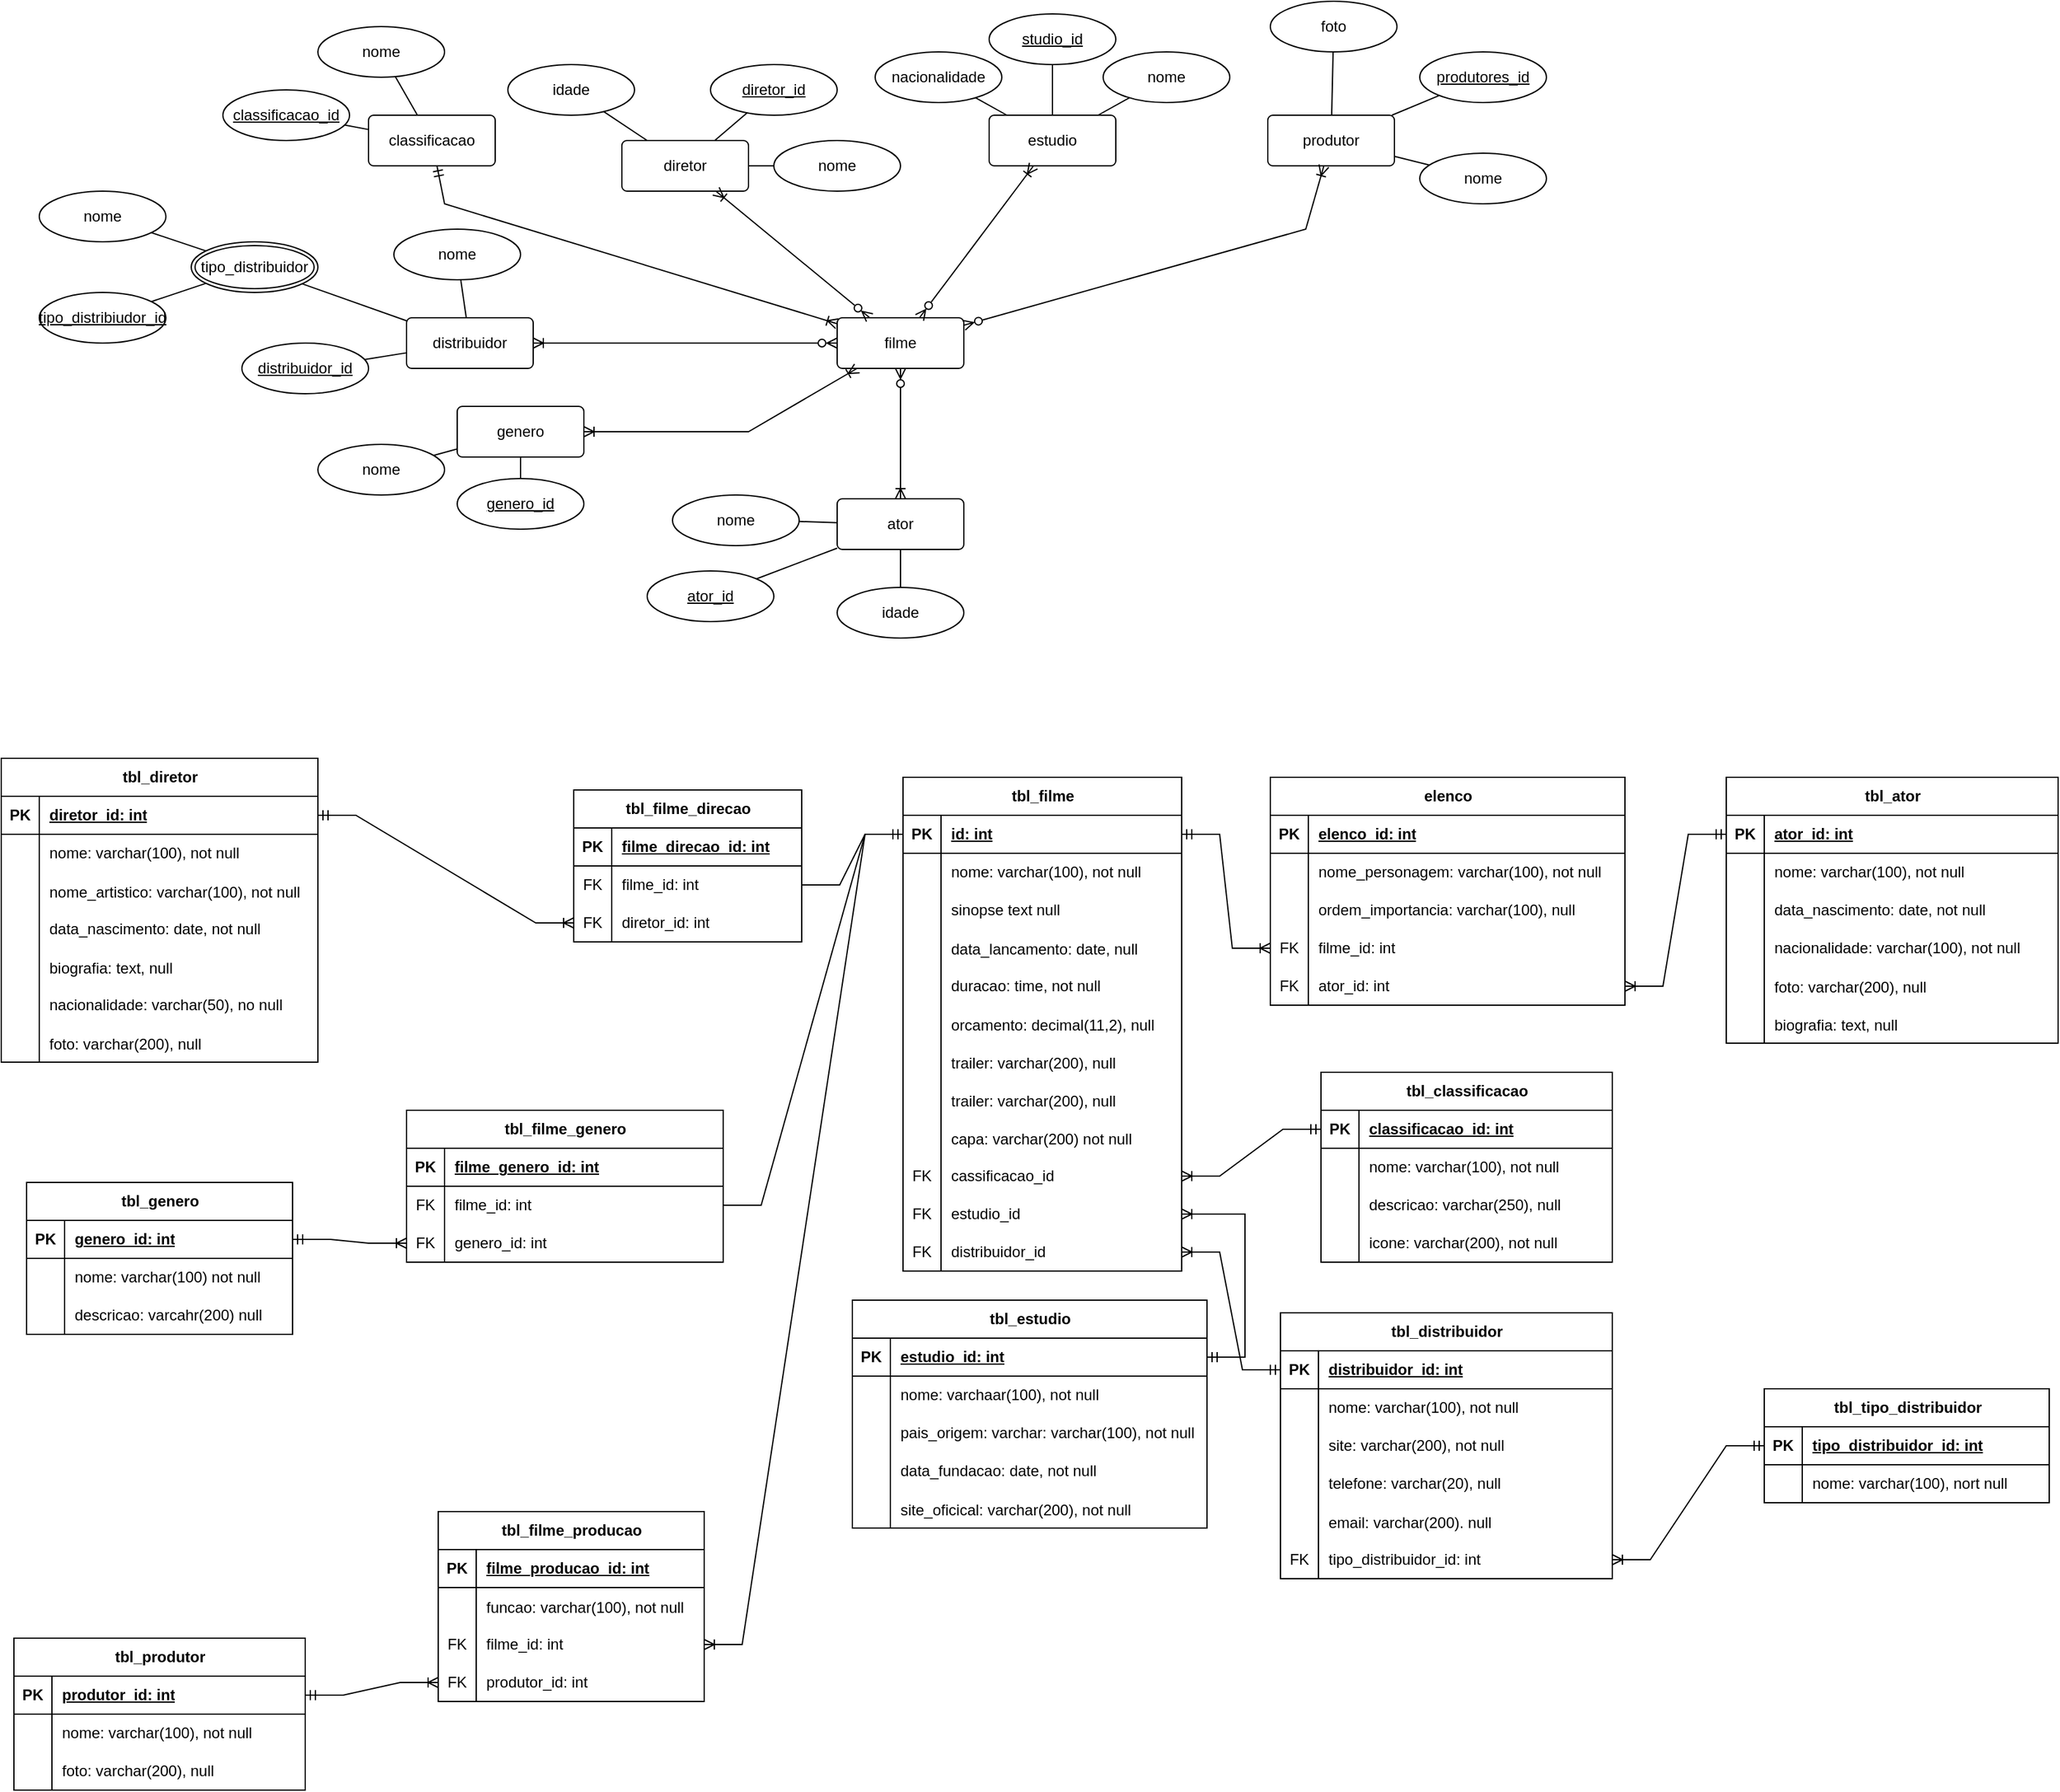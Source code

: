 <mxfile version="28.0.6">
  <diagram name="Página-1" id="V-KMFGPiRViy-NmPQ62J">
    <mxGraphModel dx="1896" dy="975" grid="1" gridSize="10" guides="1" tooltips="1" connect="1" arrows="1" fold="1" page="1" pageScale="1" pageWidth="2336" pageHeight="1654" math="0" shadow="0">
      <root>
        <mxCell id="0" />
        <mxCell id="1" parent="0" />
        <mxCell id="UwyhIFDhuHh1vo0-0vgh-1" value="tbl_ator" style="shape=table;startSize=30;container=1;collapsible=1;childLayout=tableLayout;fixedRows=1;rowLines=0;fontStyle=1;align=center;resizeLast=1;html=1;" parent="1" vertex="1">
          <mxGeometry x="1372" y="770" width="262" height="210" as="geometry" />
        </mxCell>
        <mxCell id="UwyhIFDhuHh1vo0-0vgh-2" value="" style="shape=tableRow;horizontal=0;startSize=0;swimlaneHead=0;swimlaneBody=0;fillColor=none;collapsible=0;dropTarget=0;points=[[0,0.5],[1,0.5]];portConstraint=eastwest;top=0;left=0;right=0;bottom=1;" parent="UwyhIFDhuHh1vo0-0vgh-1" vertex="1">
          <mxGeometry y="30" width="262" height="30" as="geometry" />
        </mxCell>
        <mxCell id="UwyhIFDhuHh1vo0-0vgh-3" value="PK" style="shape=partialRectangle;connectable=0;fillColor=none;top=0;left=0;bottom=0;right=0;fontStyle=1;overflow=hidden;whiteSpace=wrap;html=1;" parent="UwyhIFDhuHh1vo0-0vgh-2" vertex="1">
          <mxGeometry width="30" height="30" as="geometry">
            <mxRectangle width="30" height="30" as="alternateBounds" />
          </mxGeometry>
        </mxCell>
        <mxCell id="UwyhIFDhuHh1vo0-0vgh-4" value="ator_id: int" style="shape=partialRectangle;connectable=0;fillColor=none;top=0;left=0;bottom=0;right=0;align=left;spacingLeft=6;fontStyle=5;overflow=hidden;whiteSpace=wrap;html=1;" parent="UwyhIFDhuHh1vo0-0vgh-2" vertex="1">
          <mxGeometry x="30" width="232" height="30" as="geometry">
            <mxRectangle width="232" height="30" as="alternateBounds" />
          </mxGeometry>
        </mxCell>
        <mxCell id="UwyhIFDhuHh1vo0-0vgh-5" value="" style="shape=tableRow;horizontal=0;startSize=0;swimlaneHead=0;swimlaneBody=0;fillColor=none;collapsible=0;dropTarget=0;points=[[0,0.5],[1,0.5]];portConstraint=eastwest;top=0;left=0;right=0;bottom=0;" parent="UwyhIFDhuHh1vo0-0vgh-1" vertex="1">
          <mxGeometry y="60" width="262" height="30" as="geometry" />
        </mxCell>
        <mxCell id="UwyhIFDhuHh1vo0-0vgh-6" value="" style="shape=partialRectangle;connectable=0;fillColor=none;top=0;left=0;bottom=0;right=0;editable=1;overflow=hidden;whiteSpace=wrap;html=1;" parent="UwyhIFDhuHh1vo0-0vgh-5" vertex="1">
          <mxGeometry width="30" height="30" as="geometry">
            <mxRectangle width="30" height="30" as="alternateBounds" />
          </mxGeometry>
        </mxCell>
        <mxCell id="UwyhIFDhuHh1vo0-0vgh-7" value="nome: varchar(100), not null" style="shape=partialRectangle;connectable=0;fillColor=none;top=0;left=0;bottom=0;right=0;align=left;spacingLeft=6;overflow=hidden;whiteSpace=wrap;html=1;" parent="UwyhIFDhuHh1vo0-0vgh-5" vertex="1">
          <mxGeometry x="30" width="232" height="30" as="geometry">
            <mxRectangle width="232" height="30" as="alternateBounds" />
          </mxGeometry>
        </mxCell>
        <mxCell id="UwyhIFDhuHh1vo0-0vgh-8" value="" style="shape=tableRow;horizontal=0;startSize=0;swimlaneHead=0;swimlaneBody=0;fillColor=none;collapsible=0;dropTarget=0;points=[[0,0.5],[1,0.5]];portConstraint=eastwest;top=0;left=0;right=0;bottom=0;" parent="UwyhIFDhuHh1vo0-0vgh-1" vertex="1">
          <mxGeometry y="90" width="262" height="30" as="geometry" />
        </mxCell>
        <mxCell id="UwyhIFDhuHh1vo0-0vgh-9" value="" style="shape=partialRectangle;connectable=0;fillColor=none;top=0;left=0;bottom=0;right=0;editable=1;overflow=hidden;whiteSpace=wrap;html=1;" parent="UwyhIFDhuHh1vo0-0vgh-8" vertex="1">
          <mxGeometry width="30" height="30" as="geometry">
            <mxRectangle width="30" height="30" as="alternateBounds" />
          </mxGeometry>
        </mxCell>
        <mxCell id="UwyhIFDhuHh1vo0-0vgh-10" value="data_nascimento: date, not null" style="shape=partialRectangle;connectable=0;fillColor=none;top=0;left=0;bottom=0;right=0;align=left;spacingLeft=6;overflow=hidden;whiteSpace=wrap;html=1;" parent="UwyhIFDhuHh1vo0-0vgh-8" vertex="1">
          <mxGeometry x="30" width="232" height="30" as="geometry">
            <mxRectangle width="232" height="30" as="alternateBounds" />
          </mxGeometry>
        </mxCell>
        <mxCell id="UwyhIFDhuHh1vo0-0vgh-11" value="" style="shape=tableRow;horizontal=0;startSize=0;swimlaneHead=0;swimlaneBody=0;fillColor=none;collapsible=0;dropTarget=0;points=[[0,0.5],[1,0.5]];portConstraint=eastwest;top=0;left=0;right=0;bottom=0;" parent="UwyhIFDhuHh1vo0-0vgh-1" vertex="1">
          <mxGeometry y="120" width="262" height="30" as="geometry" />
        </mxCell>
        <mxCell id="UwyhIFDhuHh1vo0-0vgh-12" value="" style="shape=partialRectangle;connectable=0;fillColor=none;top=0;left=0;bottom=0;right=0;editable=1;overflow=hidden;whiteSpace=wrap;html=1;" parent="UwyhIFDhuHh1vo0-0vgh-11" vertex="1">
          <mxGeometry width="30" height="30" as="geometry">
            <mxRectangle width="30" height="30" as="alternateBounds" />
          </mxGeometry>
        </mxCell>
        <mxCell id="UwyhIFDhuHh1vo0-0vgh-13" value="nacionalidade: varchar(100), not null" style="shape=partialRectangle;connectable=0;fillColor=none;top=0;left=0;bottom=0;right=0;align=left;spacingLeft=6;overflow=hidden;whiteSpace=wrap;html=1;" parent="UwyhIFDhuHh1vo0-0vgh-11" vertex="1">
          <mxGeometry x="30" width="232" height="30" as="geometry">
            <mxRectangle width="232" height="30" as="alternateBounds" />
          </mxGeometry>
        </mxCell>
        <mxCell id="UwyhIFDhuHh1vo0-0vgh-224" value="" style="shape=tableRow;horizontal=0;startSize=0;swimlaneHead=0;swimlaneBody=0;fillColor=none;collapsible=0;dropTarget=0;points=[[0,0.5],[1,0.5]];portConstraint=eastwest;top=0;left=0;right=0;bottom=0;" parent="UwyhIFDhuHh1vo0-0vgh-1" vertex="1">
          <mxGeometry y="150" width="262" height="30" as="geometry" />
        </mxCell>
        <mxCell id="UwyhIFDhuHh1vo0-0vgh-225" value="" style="shape=partialRectangle;connectable=0;fillColor=none;top=0;left=0;bottom=0;right=0;editable=1;overflow=hidden;" parent="UwyhIFDhuHh1vo0-0vgh-224" vertex="1">
          <mxGeometry width="30" height="30" as="geometry">
            <mxRectangle width="30" height="30" as="alternateBounds" />
          </mxGeometry>
        </mxCell>
        <mxCell id="UwyhIFDhuHh1vo0-0vgh-226" value="foto: varchar(200), null" style="shape=partialRectangle;connectable=0;fillColor=none;top=0;left=0;bottom=0;right=0;align=left;spacingLeft=6;overflow=hidden;" parent="UwyhIFDhuHh1vo0-0vgh-224" vertex="1">
          <mxGeometry x="30" width="232" height="30" as="geometry">
            <mxRectangle width="232" height="30" as="alternateBounds" />
          </mxGeometry>
        </mxCell>
        <mxCell id="UwyhIFDhuHh1vo0-0vgh-227" value="" style="shape=tableRow;horizontal=0;startSize=0;swimlaneHead=0;swimlaneBody=0;fillColor=none;collapsible=0;dropTarget=0;points=[[0,0.5],[1,0.5]];portConstraint=eastwest;top=0;left=0;right=0;bottom=0;" parent="UwyhIFDhuHh1vo0-0vgh-1" vertex="1">
          <mxGeometry y="180" width="262" height="30" as="geometry" />
        </mxCell>
        <mxCell id="UwyhIFDhuHh1vo0-0vgh-228" value="" style="shape=partialRectangle;connectable=0;fillColor=none;top=0;left=0;bottom=0;right=0;editable=1;overflow=hidden;" parent="UwyhIFDhuHh1vo0-0vgh-227" vertex="1">
          <mxGeometry width="30" height="30" as="geometry">
            <mxRectangle width="30" height="30" as="alternateBounds" />
          </mxGeometry>
        </mxCell>
        <mxCell id="UwyhIFDhuHh1vo0-0vgh-229" value="biografia: text, null" style="shape=partialRectangle;connectable=0;fillColor=none;top=0;left=0;bottom=0;right=0;align=left;spacingLeft=6;overflow=hidden;" parent="UwyhIFDhuHh1vo0-0vgh-227" vertex="1">
          <mxGeometry x="30" width="232" height="30" as="geometry">
            <mxRectangle width="232" height="30" as="alternateBounds" />
          </mxGeometry>
        </mxCell>
        <mxCell id="UwyhIFDhuHh1vo0-0vgh-27" value="tbl_estudio" style="shape=table;startSize=30;container=1;collapsible=1;childLayout=tableLayout;fixedRows=1;rowLines=0;fontStyle=1;align=center;resizeLast=1;html=1;" parent="1" vertex="1">
          <mxGeometry x="682" y="1183" width="280" height="180" as="geometry" />
        </mxCell>
        <mxCell id="UwyhIFDhuHh1vo0-0vgh-28" value="" style="shape=tableRow;horizontal=0;startSize=0;swimlaneHead=0;swimlaneBody=0;fillColor=none;collapsible=0;dropTarget=0;points=[[0,0.5],[1,0.5]];portConstraint=eastwest;top=0;left=0;right=0;bottom=1;" parent="UwyhIFDhuHh1vo0-0vgh-27" vertex="1">
          <mxGeometry y="30" width="280" height="30" as="geometry" />
        </mxCell>
        <mxCell id="UwyhIFDhuHh1vo0-0vgh-29" value="PK" style="shape=partialRectangle;connectable=0;fillColor=none;top=0;left=0;bottom=0;right=0;fontStyle=1;overflow=hidden;whiteSpace=wrap;html=1;" parent="UwyhIFDhuHh1vo0-0vgh-28" vertex="1">
          <mxGeometry width="30" height="30" as="geometry">
            <mxRectangle width="30" height="30" as="alternateBounds" />
          </mxGeometry>
        </mxCell>
        <mxCell id="UwyhIFDhuHh1vo0-0vgh-30" value="estudio_id: int" style="shape=partialRectangle;connectable=0;fillColor=none;top=0;left=0;bottom=0;right=0;align=left;spacingLeft=6;fontStyle=5;overflow=hidden;whiteSpace=wrap;html=1;" parent="UwyhIFDhuHh1vo0-0vgh-28" vertex="1">
          <mxGeometry x="30" width="250" height="30" as="geometry">
            <mxRectangle width="250" height="30" as="alternateBounds" />
          </mxGeometry>
        </mxCell>
        <mxCell id="UwyhIFDhuHh1vo0-0vgh-31" value="" style="shape=tableRow;horizontal=0;startSize=0;swimlaneHead=0;swimlaneBody=0;fillColor=none;collapsible=0;dropTarget=0;points=[[0,0.5],[1,0.5]];portConstraint=eastwest;top=0;left=0;right=0;bottom=0;" parent="UwyhIFDhuHh1vo0-0vgh-27" vertex="1">
          <mxGeometry y="60" width="280" height="30" as="geometry" />
        </mxCell>
        <mxCell id="UwyhIFDhuHh1vo0-0vgh-32" value="" style="shape=partialRectangle;connectable=0;fillColor=none;top=0;left=0;bottom=0;right=0;editable=1;overflow=hidden;whiteSpace=wrap;html=1;" parent="UwyhIFDhuHh1vo0-0vgh-31" vertex="1">
          <mxGeometry width="30" height="30" as="geometry">
            <mxRectangle width="30" height="30" as="alternateBounds" />
          </mxGeometry>
        </mxCell>
        <mxCell id="UwyhIFDhuHh1vo0-0vgh-33" value="nome: varchaar(100), not null" style="shape=partialRectangle;connectable=0;fillColor=none;top=0;left=0;bottom=0;right=0;align=left;spacingLeft=6;overflow=hidden;whiteSpace=wrap;html=1;" parent="UwyhIFDhuHh1vo0-0vgh-31" vertex="1">
          <mxGeometry x="30" width="250" height="30" as="geometry">
            <mxRectangle width="250" height="30" as="alternateBounds" />
          </mxGeometry>
        </mxCell>
        <mxCell id="UwyhIFDhuHh1vo0-0vgh-34" value="" style="shape=tableRow;horizontal=0;startSize=0;swimlaneHead=0;swimlaneBody=0;fillColor=none;collapsible=0;dropTarget=0;points=[[0,0.5],[1,0.5]];portConstraint=eastwest;top=0;left=0;right=0;bottom=0;" parent="UwyhIFDhuHh1vo0-0vgh-27" vertex="1">
          <mxGeometry y="90" width="280" height="30" as="geometry" />
        </mxCell>
        <mxCell id="UwyhIFDhuHh1vo0-0vgh-35" value="" style="shape=partialRectangle;connectable=0;fillColor=none;top=0;left=0;bottom=0;right=0;editable=1;overflow=hidden;whiteSpace=wrap;html=1;" parent="UwyhIFDhuHh1vo0-0vgh-34" vertex="1">
          <mxGeometry width="30" height="30" as="geometry">
            <mxRectangle width="30" height="30" as="alternateBounds" />
          </mxGeometry>
        </mxCell>
        <mxCell id="UwyhIFDhuHh1vo0-0vgh-36" value="pais_origem: varchar: varchar(100), not null" style="shape=partialRectangle;connectable=0;fillColor=none;top=0;left=0;bottom=0;right=0;align=left;spacingLeft=6;overflow=hidden;whiteSpace=wrap;html=1;" parent="UwyhIFDhuHh1vo0-0vgh-34" vertex="1">
          <mxGeometry x="30" width="250" height="30" as="geometry">
            <mxRectangle width="250" height="30" as="alternateBounds" />
          </mxGeometry>
        </mxCell>
        <mxCell id="UwyhIFDhuHh1vo0-0vgh-37" value="" style="shape=tableRow;horizontal=0;startSize=0;swimlaneHead=0;swimlaneBody=0;fillColor=none;collapsible=0;dropTarget=0;points=[[0,0.5],[1,0.5]];portConstraint=eastwest;top=0;left=0;right=0;bottom=0;" parent="UwyhIFDhuHh1vo0-0vgh-27" vertex="1">
          <mxGeometry y="120" width="280" height="30" as="geometry" />
        </mxCell>
        <mxCell id="UwyhIFDhuHh1vo0-0vgh-38" value="" style="shape=partialRectangle;connectable=0;fillColor=none;top=0;left=0;bottom=0;right=0;editable=1;overflow=hidden;whiteSpace=wrap;html=1;" parent="UwyhIFDhuHh1vo0-0vgh-37" vertex="1">
          <mxGeometry width="30" height="30" as="geometry">
            <mxRectangle width="30" height="30" as="alternateBounds" />
          </mxGeometry>
        </mxCell>
        <mxCell id="UwyhIFDhuHh1vo0-0vgh-39" value="data_fundacao: date, not null" style="shape=partialRectangle;connectable=0;fillColor=none;top=0;left=0;bottom=0;right=0;align=left;spacingLeft=6;overflow=hidden;whiteSpace=wrap;html=1;" parent="UwyhIFDhuHh1vo0-0vgh-37" vertex="1">
          <mxGeometry x="30" width="250" height="30" as="geometry">
            <mxRectangle width="250" height="30" as="alternateBounds" />
          </mxGeometry>
        </mxCell>
        <mxCell id="lvDckl6nZ0w19zQYCibQ-23" value="" style="shape=tableRow;horizontal=0;startSize=0;swimlaneHead=0;swimlaneBody=0;fillColor=none;collapsible=0;dropTarget=0;points=[[0,0.5],[1,0.5]];portConstraint=eastwest;top=0;left=0;right=0;bottom=0;" parent="UwyhIFDhuHh1vo0-0vgh-27" vertex="1">
          <mxGeometry y="150" width="280" height="30" as="geometry" />
        </mxCell>
        <mxCell id="lvDckl6nZ0w19zQYCibQ-24" value="" style="shape=partialRectangle;connectable=0;fillColor=none;top=0;left=0;bottom=0;right=0;editable=1;overflow=hidden;" parent="lvDckl6nZ0w19zQYCibQ-23" vertex="1">
          <mxGeometry width="30" height="30" as="geometry">
            <mxRectangle width="30" height="30" as="alternateBounds" />
          </mxGeometry>
        </mxCell>
        <mxCell id="lvDckl6nZ0w19zQYCibQ-25" value="site_oficical: varchar(200), not null" style="shape=partialRectangle;connectable=0;fillColor=none;top=0;left=0;bottom=0;right=0;align=left;spacingLeft=6;overflow=hidden;" parent="lvDckl6nZ0w19zQYCibQ-23" vertex="1">
          <mxGeometry x="30" width="250" height="30" as="geometry">
            <mxRectangle width="250" height="30" as="alternateBounds" />
          </mxGeometry>
        </mxCell>
        <mxCell id="UwyhIFDhuHh1vo0-0vgh-40" value="tbl_genero" style="shape=table;startSize=30;container=1;collapsible=1;childLayout=tableLayout;fixedRows=1;rowLines=0;fontStyle=1;align=center;resizeLast=1;html=1;" parent="1" vertex="1">
          <mxGeometry x="30" y="1090" width="210" height="120" as="geometry" />
        </mxCell>
        <mxCell id="UwyhIFDhuHh1vo0-0vgh-41" value="" style="shape=tableRow;horizontal=0;startSize=0;swimlaneHead=0;swimlaneBody=0;fillColor=none;collapsible=0;dropTarget=0;points=[[0,0.5],[1,0.5]];portConstraint=eastwest;top=0;left=0;right=0;bottom=1;" parent="UwyhIFDhuHh1vo0-0vgh-40" vertex="1">
          <mxGeometry y="30" width="210" height="30" as="geometry" />
        </mxCell>
        <mxCell id="UwyhIFDhuHh1vo0-0vgh-42" value="PK" style="shape=partialRectangle;connectable=0;fillColor=none;top=0;left=0;bottom=0;right=0;fontStyle=1;overflow=hidden;whiteSpace=wrap;html=1;" parent="UwyhIFDhuHh1vo0-0vgh-41" vertex="1">
          <mxGeometry width="30" height="30" as="geometry">
            <mxRectangle width="30" height="30" as="alternateBounds" />
          </mxGeometry>
        </mxCell>
        <mxCell id="UwyhIFDhuHh1vo0-0vgh-43" value="genero_id: int" style="shape=partialRectangle;connectable=0;fillColor=none;top=0;left=0;bottom=0;right=0;align=left;spacingLeft=6;fontStyle=5;overflow=hidden;whiteSpace=wrap;html=1;" parent="UwyhIFDhuHh1vo0-0vgh-41" vertex="1">
          <mxGeometry x="30" width="180" height="30" as="geometry">
            <mxRectangle width="180" height="30" as="alternateBounds" />
          </mxGeometry>
        </mxCell>
        <mxCell id="UwyhIFDhuHh1vo0-0vgh-44" value="" style="shape=tableRow;horizontal=0;startSize=0;swimlaneHead=0;swimlaneBody=0;fillColor=none;collapsible=0;dropTarget=0;points=[[0,0.5],[1,0.5]];portConstraint=eastwest;top=0;left=0;right=0;bottom=0;" parent="UwyhIFDhuHh1vo0-0vgh-40" vertex="1">
          <mxGeometry y="60" width="210" height="30" as="geometry" />
        </mxCell>
        <mxCell id="UwyhIFDhuHh1vo0-0vgh-45" value="" style="shape=partialRectangle;connectable=0;fillColor=none;top=0;left=0;bottom=0;right=0;editable=1;overflow=hidden;whiteSpace=wrap;html=1;" parent="UwyhIFDhuHh1vo0-0vgh-44" vertex="1">
          <mxGeometry width="30" height="30" as="geometry">
            <mxRectangle width="30" height="30" as="alternateBounds" />
          </mxGeometry>
        </mxCell>
        <mxCell id="UwyhIFDhuHh1vo0-0vgh-46" value="nome: varchar(100) not null" style="shape=partialRectangle;connectable=0;fillColor=none;top=0;left=0;bottom=0;right=0;align=left;spacingLeft=6;overflow=hidden;whiteSpace=wrap;html=1;" parent="UwyhIFDhuHh1vo0-0vgh-44" vertex="1">
          <mxGeometry x="30" width="180" height="30" as="geometry">
            <mxRectangle width="180" height="30" as="alternateBounds" />
          </mxGeometry>
        </mxCell>
        <mxCell id="UwyhIFDhuHh1vo0-0vgh-47" value="" style="shape=tableRow;horizontal=0;startSize=0;swimlaneHead=0;swimlaneBody=0;fillColor=none;collapsible=0;dropTarget=0;points=[[0,0.5],[1,0.5]];portConstraint=eastwest;top=0;left=0;right=0;bottom=0;" parent="UwyhIFDhuHh1vo0-0vgh-40" vertex="1">
          <mxGeometry y="90" width="210" height="30" as="geometry" />
        </mxCell>
        <mxCell id="UwyhIFDhuHh1vo0-0vgh-48" value="" style="shape=partialRectangle;connectable=0;fillColor=none;top=0;left=0;bottom=0;right=0;editable=1;overflow=hidden;whiteSpace=wrap;html=1;" parent="UwyhIFDhuHh1vo0-0vgh-47" vertex="1">
          <mxGeometry width="30" height="30" as="geometry">
            <mxRectangle width="30" height="30" as="alternateBounds" />
          </mxGeometry>
        </mxCell>
        <mxCell id="UwyhIFDhuHh1vo0-0vgh-49" value="descricao: varcahr(200) null" style="shape=partialRectangle;connectable=0;fillColor=none;top=0;left=0;bottom=0;right=0;align=left;spacingLeft=6;overflow=hidden;whiteSpace=wrap;html=1;" parent="UwyhIFDhuHh1vo0-0vgh-47" vertex="1">
          <mxGeometry x="30" width="180" height="30" as="geometry">
            <mxRectangle width="180" height="30" as="alternateBounds" />
          </mxGeometry>
        </mxCell>
        <mxCell id="UwyhIFDhuHh1vo0-0vgh-53" value="filme" style="rounded=1;arcSize=10;whiteSpace=wrap;html=1;align=center;" parent="1" vertex="1">
          <mxGeometry x="670" y="407" width="100" height="40" as="geometry" />
        </mxCell>
        <mxCell id="UwyhIFDhuHh1vo0-0vgh-54" value="ator" style="rounded=1;arcSize=10;whiteSpace=wrap;html=1;align=center;" parent="1" vertex="1">
          <mxGeometry x="670" y="550" width="100" height="40" as="geometry" />
        </mxCell>
        <mxCell id="UwyhIFDhuHh1vo0-0vgh-55" value="diretor" style="rounded=1;arcSize=10;whiteSpace=wrap;html=1;align=center;" parent="1" vertex="1">
          <mxGeometry x="500" y="267" width="100" height="40" as="geometry" />
        </mxCell>
        <mxCell id="UwyhIFDhuHh1vo0-0vgh-56" value="produtor" style="rounded=1;arcSize=10;whiteSpace=wrap;html=1;align=center;" parent="1" vertex="1">
          <mxGeometry x="1010" y="247" width="100" height="40" as="geometry" />
        </mxCell>
        <mxCell id="UwyhIFDhuHh1vo0-0vgh-57" value="distribuidor" style="rounded=1;arcSize=10;whiteSpace=wrap;html=1;align=center;" parent="1" vertex="1">
          <mxGeometry x="330" y="407" width="100" height="40" as="geometry" />
        </mxCell>
        <mxCell id="UwyhIFDhuHh1vo0-0vgh-59" value="" style="endArrow=ERzeroToMany;html=1;rounded=0;startArrow=ERoneToMany;startFill=0;endFill=0;" parent="1" source="UwyhIFDhuHh1vo0-0vgh-56" target="UwyhIFDhuHh1vo0-0vgh-53" edge="1">
          <mxGeometry relative="1" as="geometry">
            <mxPoint x="710" y="577" as="sourcePoint" />
            <mxPoint x="870" y="577" as="targetPoint" />
            <Array as="points">
              <mxPoint x="1040" y="337" />
            </Array>
          </mxGeometry>
        </mxCell>
        <mxCell id="UwyhIFDhuHh1vo0-0vgh-60" value="" style="endArrow=ERzeroToMany;html=1;rounded=0;endFill=0;startArrow=ERoneToMany;startFill=0;" parent="1" source="UwyhIFDhuHh1vo0-0vgh-55" target="UwyhIFDhuHh1vo0-0vgh-53" edge="1">
          <mxGeometry relative="1" as="geometry">
            <mxPoint x="830" y="367" as="sourcePoint" />
            <mxPoint x="990" y="367" as="targetPoint" />
          </mxGeometry>
        </mxCell>
        <mxCell id="UwyhIFDhuHh1vo0-0vgh-61" value="" style="endArrow=ERzeroToMany;html=1;rounded=0;startArrow=ERoneToMany;startFill=0;endFill=0;" parent="1" source="UwyhIFDhuHh1vo0-0vgh-57" target="UwyhIFDhuHh1vo0-0vgh-53" edge="1">
          <mxGeometry relative="1" as="geometry">
            <mxPoint x="570" y="407" as="sourcePoint" />
            <mxPoint x="730" y="407" as="targetPoint" />
          </mxGeometry>
        </mxCell>
        <mxCell id="UwyhIFDhuHh1vo0-0vgh-64" value="genero" style="rounded=1;arcSize=10;whiteSpace=wrap;html=1;align=center;" parent="1" vertex="1">
          <mxGeometry x="370" y="477" width="100" height="40" as="geometry" />
        </mxCell>
        <mxCell id="UwyhIFDhuHh1vo0-0vgh-65" value="" style="endArrow=ERoneToMany;html=1;rounded=0;startArrow=ERoneToMany;startFill=0;endFill=0;" parent="1" source="UwyhIFDhuHh1vo0-0vgh-64" target="UwyhIFDhuHh1vo0-0vgh-53" edge="1">
          <mxGeometry relative="1" as="geometry">
            <mxPoint x="480" y="597" as="sourcePoint" />
            <mxPoint x="697.5" y="487" as="targetPoint" />
            <Array as="points">
              <mxPoint x="600" y="497" />
            </Array>
          </mxGeometry>
        </mxCell>
        <mxCell id="UwyhIFDhuHh1vo0-0vgh-70" value="classificacao" style="rounded=1;arcSize=10;whiteSpace=wrap;html=1;align=center;" parent="1" vertex="1">
          <mxGeometry x="300" y="247" width="100" height="40" as="geometry" />
        </mxCell>
        <mxCell id="UwyhIFDhuHh1vo0-0vgh-71" value="" style="endArrow=ERoneToMany;html=1;rounded=0;startArrow=ERmandOne;startFill=0;endFill=0;" parent="1" source="UwyhIFDhuHh1vo0-0vgh-70" target="UwyhIFDhuHh1vo0-0vgh-53" edge="1">
          <mxGeometry relative="1" as="geometry">
            <mxPoint x="390" y="307" as="sourcePoint" />
            <mxPoint x="580" y="357" as="targetPoint" />
            <Array as="points">
              <mxPoint x="360" y="317" />
            </Array>
          </mxGeometry>
        </mxCell>
        <mxCell id="UwyhIFDhuHh1vo0-0vgh-72" value="nome" style="ellipse;whiteSpace=wrap;html=1;align=center;" parent="1" vertex="1">
          <mxGeometry x="620" y="267" width="100" height="40" as="geometry" />
        </mxCell>
        <mxCell id="UwyhIFDhuHh1vo0-0vgh-73" value="" style="endArrow=none;html=1;rounded=0;" parent="1" source="UwyhIFDhuHh1vo0-0vgh-55" target="UwyhIFDhuHh1vo0-0vgh-72" edge="1">
          <mxGeometry relative="1" as="geometry">
            <mxPoint x="830" y="317" as="sourcePoint" />
            <mxPoint x="990" y="317" as="targetPoint" />
          </mxGeometry>
        </mxCell>
        <mxCell id="UwyhIFDhuHh1vo0-0vgh-75" value="diretor_id" style="ellipse;whiteSpace=wrap;html=1;align=center;fontStyle=4;" parent="1" vertex="1">
          <mxGeometry x="570" y="207" width="100" height="40" as="geometry" />
        </mxCell>
        <mxCell id="UwyhIFDhuHh1vo0-0vgh-76" value="idade" style="ellipse;whiteSpace=wrap;html=1;align=center;" parent="1" vertex="1">
          <mxGeometry x="410" y="207" width="100" height="40" as="geometry" />
        </mxCell>
        <mxCell id="UwyhIFDhuHh1vo0-0vgh-78" value="" style="endArrow=none;html=1;rounded=0;" parent="1" source="UwyhIFDhuHh1vo0-0vgh-75" target="UwyhIFDhuHh1vo0-0vgh-55" edge="1">
          <mxGeometry relative="1" as="geometry">
            <mxPoint x="490" y="167" as="sourcePoint" />
            <mxPoint x="650" y="167" as="targetPoint" />
          </mxGeometry>
        </mxCell>
        <mxCell id="UwyhIFDhuHh1vo0-0vgh-79" value="" style="endArrow=none;html=1;rounded=0;" parent="1" source="UwyhIFDhuHh1vo0-0vgh-55" target="UwyhIFDhuHh1vo0-0vgh-76" edge="1">
          <mxGeometry relative="1" as="geometry">
            <mxPoint x="590" y="247" as="sourcePoint" />
            <mxPoint x="750" y="247" as="targetPoint" />
          </mxGeometry>
        </mxCell>
        <mxCell id="UwyhIFDhuHh1vo0-0vgh-85" value="estudio" style="rounded=1;arcSize=10;whiteSpace=wrap;html=1;align=center;" parent="1" vertex="1">
          <mxGeometry x="790" y="247" width="100" height="40" as="geometry" />
        </mxCell>
        <mxCell id="UwyhIFDhuHh1vo0-0vgh-86" value="" style="endArrow=ERoneToMany;html=1;rounded=0;startArrow=ERzeroToMany;startFill=0;endFill=0;" parent="1" source="UwyhIFDhuHh1vo0-0vgh-53" target="UwyhIFDhuHh1vo0-0vgh-85" edge="1">
          <mxGeometry relative="1" as="geometry">
            <mxPoint x="730" y="327" as="sourcePoint" />
            <mxPoint x="890" y="327" as="targetPoint" />
          </mxGeometry>
        </mxCell>
        <mxCell id="UwyhIFDhuHh1vo0-0vgh-114" value="ator_id" style="ellipse;whiteSpace=wrap;html=1;align=center;fontStyle=4;" parent="1" vertex="1">
          <mxGeometry x="520" y="607" width="100" height="40" as="geometry" />
        </mxCell>
        <mxCell id="UwyhIFDhuHh1vo0-0vgh-115" value="" style="endArrow=none;html=1;rounded=0;" parent="1" source="UwyhIFDhuHh1vo0-0vgh-114" target="UwyhIFDhuHh1vo0-0vgh-54" edge="1">
          <mxGeometry relative="1" as="geometry">
            <mxPoint x="395" y="574" as="sourcePoint" />
            <mxPoint x="555" y="574" as="targetPoint" />
          </mxGeometry>
        </mxCell>
        <mxCell id="UwyhIFDhuHh1vo0-0vgh-116" value="idade" style="ellipse;whiteSpace=wrap;html=1;align=center;" parent="1" vertex="1">
          <mxGeometry x="670" y="620" width="100" height="40" as="geometry" />
        </mxCell>
        <mxCell id="UwyhIFDhuHh1vo0-0vgh-117" value="nome" style="ellipse;whiteSpace=wrap;html=1;align=center;" parent="1" vertex="1">
          <mxGeometry x="540" y="547" width="100" height="40" as="geometry" />
        </mxCell>
        <mxCell id="UwyhIFDhuHh1vo0-0vgh-118" value="" style="endArrow=none;html=1;rounded=0;" parent="1" source="UwyhIFDhuHh1vo0-0vgh-116" target="UwyhIFDhuHh1vo0-0vgh-54" edge="1">
          <mxGeometry relative="1" as="geometry">
            <mxPoint x="725" y="394" as="sourcePoint" />
            <mxPoint x="885" y="394" as="targetPoint" />
          </mxGeometry>
        </mxCell>
        <mxCell id="UwyhIFDhuHh1vo0-0vgh-119" value="" style="endArrow=none;html=1;rounded=0;" parent="1" source="UwyhIFDhuHh1vo0-0vgh-117" target="UwyhIFDhuHh1vo0-0vgh-54" edge="1">
          <mxGeometry relative="1" as="geometry">
            <mxPoint x="725" y="394" as="sourcePoint" />
            <mxPoint x="885" y="394" as="targetPoint" />
          </mxGeometry>
        </mxCell>
        <mxCell id="UwyhIFDhuHh1vo0-0vgh-120" value="genero_id" style="ellipse;whiteSpace=wrap;html=1;align=center;fontStyle=4;" parent="1" vertex="1">
          <mxGeometry x="370" y="534" width="100" height="40" as="geometry" />
        </mxCell>
        <mxCell id="UwyhIFDhuHh1vo0-0vgh-121" value="" style="endArrow=none;html=1;rounded=0;" parent="1" source="UwyhIFDhuHh1vo0-0vgh-120" target="UwyhIFDhuHh1vo0-0vgh-64" edge="1">
          <mxGeometry relative="1" as="geometry">
            <mxPoint x="320" y="657" as="sourcePoint" />
            <mxPoint x="480" y="657" as="targetPoint" />
          </mxGeometry>
        </mxCell>
        <mxCell id="UwyhIFDhuHh1vo0-0vgh-122" value="nome" style="ellipse;whiteSpace=wrap;html=1;align=center;" parent="1" vertex="1">
          <mxGeometry x="260" y="507" width="100" height="40" as="geometry" />
        </mxCell>
        <mxCell id="UwyhIFDhuHh1vo0-0vgh-124" value="distribuidor_id" style="ellipse;whiteSpace=wrap;html=1;align=center;fontStyle=4;" parent="1" vertex="1">
          <mxGeometry x="200" y="427" width="100" height="40" as="geometry" />
        </mxCell>
        <mxCell id="UwyhIFDhuHh1vo0-0vgh-125" value="nome" style="ellipse;whiteSpace=wrap;html=1;align=center;" parent="1" vertex="1">
          <mxGeometry x="320" y="337" width="100" height="40" as="geometry" />
        </mxCell>
        <mxCell id="UwyhIFDhuHh1vo0-0vgh-126" value="tipo_distribuidor" style="ellipse;shape=doubleEllipse;margin=3;whiteSpace=wrap;html=1;align=center;" parent="1" vertex="1">
          <mxGeometry x="160" y="347" width="100" height="40" as="geometry" />
        </mxCell>
        <mxCell id="UwyhIFDhuHh1vo0-0vgh-127" value="nome" style="ellipse;whiteSpace=wrap;html=1;align=center;" parent="1" vertex="1">
          <mxGeometry x="40" y="307" width="100" height="40" as="geometry" />
        </mxCell>
        <mxCell id="UwyhIFDhuHh1vo0-0vgh-128" value="" style="endArrow=none;html=1;rounded=0;" parent="1" source="UwyhIFDhuHh1vo0-0vgh-64" target="UwyhIFDhuHh1vo0-0vgh-122" edge="1">
          <mxGeometry relative="1" as="geometry">
            <mxPoint x="440" y="467" as="sourcePoint" />
            <mxPoint x="600" y="467" as="targetPoint" />
          </mxGeometry>
        </mxCell>
        <mxCell id="UwyhIFDhuHh1vo0-0vgh-129" value="" style="endArrow=none;html=1;rounded=0;" parent="1" source="UwyhIFDhuHh1vo0-0vgh-124" target="UwyhIFDhuHh1vo0-0vgh-57" edge="1">
          <mxGeometry relative="1" as="geometry">
            <mxPoint x="130" y="507" as="sourcePoint" />
            <mxPoint x="290" y="507" as="targetPoint" />
          </mxGeometry>
        </mxCell>
        <mxCell id="UwyhIFDhuHh1vo0-0vgh-130" value="" style="endArrow=none;html=1;rounded=0;" parent="1" source="UwyhIFDhuHh1vo0-0vgh-126" target="UwyhIFDhuHh1vo0-0vgh-57" edge="1">
          <mxGeometry relative="1" as="geometry">
            <mxPoint x="100" y="507" as="sourcePoint" />
            <mxPoint x="260" y="507" as="targetPoint" />
          </mxGeometry>
        </mxCell>
        <mxCell id="UwyhIFDhuHh1vo0-0vgh-131" value="" style="endArrow=none;html=1;rounded=0;" parent="1" source="UwyhIFDhuHh1vo0-0vgh-125" target="UwyhIFDhuHh1vo0-0vgh-57" edge="1">
          <mxGeometry relative="1" as="geometry">
            <mxPoint x="160" y="507" as="sourcePoint" />
            <mxPoint x="320" y="507" as="targetPoint" />
          </mxGeometry>
        </mxCell>
        <mxCell id="UwyhIFDhuHh1vo0-0vgh-132" value="" style="endArrow=none;html=1;rounded=0;" parent="1" source="UwyhIFDhuHh1vo0-0vgh-127" target="UwyhIFDhuHh1vo0-0vgh-126" edge="1">
          <mxGeometry relative="1" as="geometry">
            <mxPoint x="140" y="497" as="sourcePoint" />
            <mxPoint x="300" y="497" as="targetPoint" />
          </mxGeometry>
        </mxCell>
        <mxCell id="UwyhIFDhuHh1vo0-0vgh-133" value="classificacao_id" style="ellipse;whiteSpace=wrap;html=1;align=center;fontStyle=4;" parent="1" vertex="1">
          <mxGeometry x="185" y="227" width="100" height="40" as="geometry" />
        </mxCell>
        <mxCell id="UwyhIFDhuHh1vo0-0vgh-134" value="nome" style="ellipse;whiteSpace=wrap;html=1;align=center;" parent="1" vertex="1">
          <mxGeometry x="260" y="177" width="100" height="40" as="geometry" />
        </mxCell>
        <mxCell id="UwyhIFDhuHh1vo0-0vgh-135" value="" style="endArrow=none;html=1;rounded=0;" parent="1" source="UwyhIFDhuHh1vo0-0vgh-133" target="UwyhIFDhuHh1vo0-0vgh-70" edge="1">
          <mxGeometry relative="1" as="geometry">
            <mxPoint x="710" y="517" as="sourcePoint" />
            <mxPoint x="870" y="517" as="targetPoint" />
          </mxGeometry>
        </mxCell>
        <mxCell id="UwyhIFDhuHh1vo0-0vgh-136" value="" style="endArrow=none;html=1;rounded=0;" parent="1" source="UwyhIFDhuHh1vo0-0vgh-134" target="UwyhIFDhuHh1vo0-0vgh-70" edge="1">
          <mxGeometry relative="1" as="geometry">
            <mxPoint x="710" y="517" as="sourcePoint" />
            <mxPoint x="870" y="517" as="targetPoint" />
          </mxGeometry>
        </mxCell>
        <mxCell id="UwyhIFDhuHh1vo0-0vgh-137" value="studio_id" style="ellipse;whiteSpace=wrap;html=1;align=center;fontStyle=4;" parent="1" vertex="1">
          <mxGeometry x="790" y="167" width="100" height="40" as="geometry" />
        </mxCell>
        <mxCell id="UwyhIFDhuHh1vo0-0vgh-138" value="" style="endArrow=none;html=1;rounded=0;" parent="1" source="UwyhIFDhuHh1vo0-0vgh-137" target="UwyhIFDhuHh1vo0-0vgh-85" edge="1">
          <mxGeometry relative="1" as="geometry">
            <mxPoint x="930" y="187" as="sourcePoint" />
            <mxPoint x="1090" y="187" as="targetPoint" />
          </mxGeometry>
        </mxCell>
        <mxCell id="UwyhIFDhuHh1vo0-0vgh-139" value="nome" style="ellipse;whiteSpace=wrap;html=1;align=center;" parent="1" vertex="1">
          <mxGeometry x="880" y="197" width="100" height="40" as="geometry" />
        </mxCell>
        <mxCell id="UwyhIFDhuHh1vo0-0vgh-140" value="" style="endArrow=none;html=1;rounded=0;" parent="1" source="UwyhIFDhuHh1vo0-0vgh-139" target="UwyhIFDhuHh1vo0-0vgh-85" edge="1">
          <mxGeometry relative="1" as="geometry">
            <mxPoint x="1060" y="147" as="sourcePoint" />
            <mxPoint x="1220" y="147" as="targetPoint" />
          </mxGeometry>
        </mxCell>
        <mxCell id="UwyhIFDhuHh1vo0-0vgh-141" value="nacionalidade" style="ellipse;whiteSpace=wrap;html=1;align=center;" parent="1" vertex="1">
          <mxGeometry x="700" y="197" width="100" height="40" as="geometry" />
        </mxCell>
        <mxCell id="UwyhIFDhuHh1vo0-0vgh-142" value="" style="endArrow=none;html=1;rounded=0;" parent="1" source="UwyhIFDhuHh1vo0-0vgh-141" target="UwyhIFDhuHh1vo0-0vgh-85" edge="1">
          <mxGeometry relative="1" as="geometry">
            <mxPoint x="760" y="57" as="sourcePoint" />
            <mxPoint x="920" y="57" as="targetPoint" />
          </mxGeometry>
        </mxCell>
        <mxCell id="UwyhIFDhuHh1vo0-0vgh-143" value="produtores_id" style="ellipse;whiteSpace=wrap;html=1;align=center;fontStyle=4;" parent="1" vertex="1">
          <mxGeometry x="1130" y="197" width="100" height="40" as="geometry" />
        </mxCell>
        <mxCell id="UwyhIFDhuHh1vo0-0vgh-144" value="nome" style="ellipse;whiteSpace=wrap;html=1;align=center;" parent="1" vertex="1">
          <mxGeometry x="1130" y="277" width="100" height="40" as="geometry" />
        </mxCell>
        <mxCell id="UwyhIFDhuHh1vo0-0vgh-147" value="" style="endArrow=none;html=1;rounded=0;" parent="1" source="UwyhIFDhuHh1vo0-0vgh-56" target="UwyhIFDhuHh1vo0-0vgh-143" edge="1">
          <mxGeometry relative="1" as="geometry">
            <mxPoint x="1270" y="247" as="sourcePoint" />
            <mxPoint x="1430" y="247" as="targetPoint" />
          </mxGeometry>
        </mxCell>
        <mxCell id="UwyhIFDhuHh1vo0-0vgh-148" value="" style="endArrow=none;html=1;rounded=0;" parent="1" source="UwyhIFDhuHh1vo0-0vgh-56" target="UwyhIFDhuHh1vo0-0vgh-144" edge="1">
          <mxGeometry relative="1" as="geometry">
            <mxPoint x="1280" y="347" as="sourcePoint" />
            <mxPoint x="1440" y="347" as="targetPoint" />
          </mxGeometry>
        </mxCell>
        <mxCell id="UwyhIFDhuHh1vo0-0vgh-153" value="tipo_distribiudor_id" style="ellipse;whiteSpace=wrap;html=1;align=center;fontStyle=4;" parent="1" vertex="1">
          <mxGeometry x="40" y="387" width="100" height="40" as="geometry" />
        </mxCell>
        <mxCell id="UwyhIFDhuHh1vo0-0vgh-154" value="" style="endArrow=none;html=1;rounded=0;" parent="1" source="UwyhIFDhuHh1vo0-0vgh-153" target="UwyhIFDhuHh1vo0-0vgh-126" edge="1">
          <mxGeometry relative="1" as="geometry">
            <mxPoint x="60" y="477" as="sourcePoint" />
            <mxPoint x="220" y="477" as="targetPoint" />
          </mxGeometry>
        </mxCell>
        <mxCell id="UwyhIFDhuHh1vo0-0vgh-173" value="tbl_filme" style="shape=table;startSize=30;container=1;collapsible=1;childLayout=tableLayout;fixedRows=1;rowLines=0;fontStyle=1;align=center;resizeLast=1;html=1;" parent="1" vertex="1">
          <mxGeometry x="722" y="770" width="220" height="390" as="geometry" />
        </mxCell>
        <mxCell id="UwyhIFDhuHh1vo0-0vgh-174" value="" style="shape=tableRow;horizontal=0;startSize=0;swimlaneHead=0;swimlaneBody=0;fillColor=none;collapsible=0;dropTarget=0;points=[[0,0.5],[1,0.5]];portConstraint=eastwest;top=0;left=0;right=0;bottom=1;" parent="UwyhIFDhuHh1vo0-0vgh-173" vertex="1">
          <mxGeometry y="30" width="220" height="30" as="geometry" />
        </mxCell>
        <mxCell id="UwyhIFDhuHh1vo0-0vgh-175" value="PK" style="shape=partialRectangle;connectable=0;fillColor=none;top=0;left=0;bottom=0;right=0;fontStyle=1;overflow=hidden;whiteSpace=wrap;html=1;" parent="UwyhIFDhuHh1vo0-0vgh-174" vertex="1">
          <mxGeometry width="30" height="30" as="geometry">
            <mxRectangle width="30" height="30" as="alternateBounds" />
          </mxGeometry>
        </mxCell>
        <mxCell id="UwyhIFDhuHh1vo0-0vgh-176" value="id: int" style="shape=partialRectangle;connectable=0;fillColor=none;top=0;left=0;bottom=0;right=0;align=left;spacingLeft=6;fontStyle=5;overflow=hidden;whiteSpace=wrap;html=1;" parent="UwyhIFDhuHh1vo0-0vgh-174" vertex="1">
          <mxGeometry x="30" width="190" height="30" as="geometry">
            <mxRectangle width="190" height="30" as="alternateBounds" />
          </mxGeometry>
        </mxCell>
        <mxCell id="UwyhIFDhuHh1vo0-0vgh-177" value="" style="shape=tableRow;horizontal=0;startSize=0;swimlaneHead=0;swimlaneBody=0;fillColor=none;collapsible=0;dropTarget=0;points=[[0,0.5],[1,0.5]];portConstraint=eastwest;top=0;left=0;right=0;bottom=0;" parent="UwyhIFDhuHh1vo0-0vgh-173" vertex="1">
          <mxGeometry y="60" width="220" height="30" as="geometry" />
        </mxCell>
        <mxCell id="UwyhIFDhuHh1vo0-0vgh-178" value="" style="shape=partialRectangle;connectable=0;fillColor=none;top=0;left=0;bottom=0;right=0;editable=1;overflow=hidden;whiteSpace=wrap;html=1;" parent="UwyhIFDhuHh1vo0-0vgh-177" vertex="1">
          <mxGeometry width="30" height="30" as="geometry">
            <mxRectangle width="30" height="30" as="alternateBounds" />
          </mxGeometry>
        </mxCell>
        <mxCell id="UwyhIFDhuHh1vo0-0vgh-179" value="nome: varchar(100), not null" style="shape=partialRectangle;connectable=0;fillColor=none;top=0;left=0;bottom=0;right=0;align=left;spacingLeft=6;overflow=hidden;whiteSpace=wrap;html=1;" parent="UwyhIFDhuHh1vo0-0vgh-177" vertex="1">
          <mxGeometry x="30" width="190" height="30" as="geometry">
            <mxRectangle width="190" height="30" as="alternateBounds" />
          </mxGeometry>
        </mxCell>
        <mxCell id="UwyhIFDhuHh1vo0-0vgh-180" value="" style="shape=tableRow;horizontal=0;startSize=0;swimlaneHead=0;swimlaneBody=0;fillColor=none;collapsible=0;dropTarget=0;points=[[0,0.5],[1,0.5]];portConstraint=eastwest;top=0;left=0;right=0;bottom=0;" parent="UwyhIFDhuHh1vo0-0vgh-173" vertex="1">
          <mxGeometry y="90" width="220" height="30" as="geometry" />
        </mxCell>
        <mxCell id="UwyhIFDhuHh1vo0-0vgh-181" value="" style="shape=partialRectangle;connectable=0;fillColor=none;top=0;left=0;bottom=0;right=0;editable=1;overflow=hidden;whiteSpace=wrap;html=1;" parent="UwyhIFDhuHh1vo0-0vgh-180" vertex="1">
          <mxGeometry width="30" height="30" as="geometry">
            <mxRectangle width="30" height="30" as="alternateBounds" />
          </mxGeometry>
        </mxCell>
        <mxCell id="UwyhIFDhuHh1vo0-0vgh-182" value="sinopse text null" style="shape=partialRectangle;connectable=0;fillColor=none;top=0;left=0;bottom=0;right=0;align=left;spacingLeft=6;overflow=hidden;whiteSpace=wrap;html=1;" parent="UwyhIFDhuHh1vo0-0vgh-180" vertex="1">
          <mxGeometry x="30" width="190" height="30" as="geometry">
            <mxRectangle width="190" height="30" as="alternateBounds" />
          </mxGeometry>
        </mxCell>
        <mxCell id="UwyhIFDhuHh1vo0-0vgh-186" value="" style="shape=tableRow;horizontal=0;startSize=0;swimlaneHead=0;swimlaneBody=0;fillColor=none;collapsible=0;dropTarget=0;points=[[0,0.5],[1,0.5]];portConstraint=eastwest;top=0;left=0;right=0;bottom=0;" parent="UwyhIFDhuHh1vo0-0vgh-173" vertex="1">
          <mxGeometry y="120" width="220" height="30" as="geometry" />
        </mxCell>
        <mxCell id="UwyhIFDhuHh1vo0-0vgh-187" value="" style="shape=partialRectangle;connectable=0;fillColor=none;top=0;left=0;bottom=0;right=0;editable=1;overflow=hidden;" parent="UwyhIFDhuHh1vo0-0vgh-186" vertex="1">
          <mxGeometry width="30" height="30" as="geometry">
            <mxRectangle width="30" height="30" as="alternateBounds" />
          </mxGeometry>
        </mxCell>
        <mxCell id="UwyhIFDhuHh1vo0-0vgh-188" value="data_lancamento: date, null" style="shape=partialRectangle;connectable=0;fillColor=none;top=0;left=0;bottom=0;right=0;align=left;spacingLeft=6;overflow=hidden;" parent="UwyhIFDhuHh1vo0-0vgh-186" vertex="1">
          <mxGeometry x="30" width="190" height="30" as="geometry">
            <mxRectangle width="190" height="30" as="alternateBounds" />
          </mxGeometry>
        </mxCell>
        <mxCell id="UwyhIFDhuHh1vo0-0vgh-183" value="" style="shape=tableRow;horizontal=0;startSize=0;swimlaneHead=0;swimlaneBody=0;fillColor=none;collapsible=0;dropTarget=0;points=[[0,0.5],[1,0.5]];portConstraint=eastwest;top=0;left=0;right=0;bottom=0;" parent="UwyhIFDhuHh1vo0-0vgh-173" vertex="1">
          <mxGeometry y="150" width="220" height="30" as="geometry" />
        </mxCell>
        <mxCell id="UwyhIFDhuHh1vo0-0vgh-184" value="" style="shape=partialRectangle;connectable=0;fillColor=none;top=0;left=0;bottom=0;right=0;editable=1;overflow=hidden;whiteSpace=wrap;html=1;" parent="UwyhIFDhuHh1vo0-0vgh-183" vertex="1">
          <mxGeometry width="30" height="30" as="geometry">
            <mxRectangle width="30" height="30" as="alternateBounds" />
          </mxGeometry>
        </mxCell>
        <mxCell id="UwyhIFDhuHh1vo0-0vgh-185" value="duracao: time, not null" style="shape=partialRectangle;connectable=0;fillColor=none;top=0;left=0;bottom=0;right=0;align=left;spacingLeft=6;overflow=hidden;whiteSpace=wrap;html=1;" parent="UwyhIFDhuHh1vo0-0vgh-183" vertex="1">
          <mxGeometry x="30" width="190" height="30" as="geometry">
            <mxRectangle width="190" height="30" as="alternateBounds" />
          </mxGeometry>
        </mxCell>
        <mxCell id="UwyhIFDhuHh1vo0-0vgh-189" value="" style="shape=tableRow;horizontal=0;startSize=0;swimlaneHead=0;swimlaneBody=0;fillColor=none;collapsible=0;dropTarget=0;points=[[0,0.5],[1,0.5]];portConstraint=eastwest;top=0;left=0;right=0;bottom=0;" parent="UwyhIFDhuHh1vo0-0vgh-173" vertex="1">
          <mxGeometry y="180" width="220" height="30" as="geometry" />
        </mxCell>
        <mxCell id="UwyhIFDhuHh1vo0-0vgh-190" value="" style="shape=partialRectangle;connectable=0;fillColor=none;top=0;left=0;bottom=0;right=0;editable=1;overflow=hidden;" parent="UwyhIFDhuHh1vo0-0vgh-189" vertex="1">
          <mxGeometry width="30" height="30" as="geometry">
            <mxRectangle width="30" height="30" as="alternateBounds" />
          </mxGeometry>
        </mxCell>
        <mxCell id="UwyhIFDhuHh1vo0-0vgh-191" value="orcamento: decimal(11,2), null" style="shape=partialRectangle;connectable=0;fillColor=none;top=0;left=0;bottom=0;right=0;align=left;spacingLeft=6;overflow=hidden;" parent="UwyhIFDhuHh1vo0-0vgh-189" vertex="1">
          <mxGeometry x="30" width="190" height="30" as="geometry">
            <mxRectangle width="190" height="30" as="alternateBounds" />
          </mxGeometry>
        </mxCell>
        <mxCell id="lvDckl6nZ0w19zQYCibQ-161" value="" style="shape=tableRow;horizontal=0;startSize=0;swimlaneHead=0;swimlaneBody=0;fillColor=none;collapsible=0;dropTarget=0;points=[[0,0.5],[1,0.5]];portConstraint=eastwest;top=0;left=0;right=0;bottom=0;" parent="UwyhIFDhuHh1vo0-0vgh-173" vertex="1">
          <mxGeometry y="210" width="220" height="30" as="geometry" />
        </mxCell>
        <mxCell id="lvDckl6nZ0w19zQYCibQ-162" value="" style="shape=partialRectangle;connectable=0;fillColor=none;top=0;left=0;bottom=0;right=0;editable=1;overflow=hidden;" parent="lvDckl6nZ0w19zQYCibQ-161" vertex="1">
          <mxGeometry width="30" height="30" as="geometry">
            <mxRectangle width="30" height="30" as="alternateBounds" />
          </mxGeometry>
        </mxCell>
        <mxCell id="lvDckl6nZ0w19zQYCibQ-163" value="trailer: varchar(200), null" style="shape=partialRectangle;connectable=0;fillColor=none;top=0;left=0;bottom=0;right=0;align=left;spacingLeft=6;overflow=hidden;" parent="lvDckl6nZ0w19zQYCibQ-161" vertex="1">
          <mxGeometry x="30" width="190" height="30" as="geometry">
            <mxRectangle width="190" height="30" as="alternateBounds" />
          </mxGeometry>
        </mxCell>
        <mxCell id="UwyhIFDhuHh1vo0-0vgh-195" value="" style="shape=tableRow;horizontal=0;startSize=0;swimlaneHead=0;swimlaneBody=0;fillColor=none;collapsible=0;dropTarget=0;points=[[0,0.5],[1,0.5]];portConstraint=eastwest;top=0;left=0;right=0;bottom=0;" parent="UwyhIFDhuHh1vo0-0vgh-173" vertex="1">
          <mxGeometry y="240" width="220" height="30" as="geometry" />
        </mxCell>
        <mxCell id="UwyhIFDhuHh1vo0-0vgh-196" value="" style="shape=partialRectangle;connectable=0;fillColor=none;top=0;left=0;bottom=0;right=0;editable=1;overflow=hidden;" parent="UwyhIFDhuHh1vo0-0vgh-195" vertex="1">
          <mxGeometry width="30" height="30" as="geometry">
            <mxRectangle width="30" height="30" as="alternateBounds" />
          </mxGeometry>
        </mxCell>
        <mxCell id="UwyhIFDhuHh1vo0-0vgh-197" value="trailer: varchar(200), null" style="shape=partialRectangle;connectable=0;fillColor=none;top=0;left=0;bottom=0;right=0;align=left;spacingLeft=6;overflow=hidden;" parent="UwyhIFDhuHh1vo0-0vgh-195" vertex="1">
          <mxGeometry x="30" width="190" height="30" as="geometry">
            <mxRectangle width="190" height="30" as="alternateBounds" />
          </mxGeometry>
        </mxCell>
        <mxCell id="UwyhIFDhuHh1vo0-0vgh-192" value="" style="shape=tableRow;horizontal=0;startSize=0;swimlaneHead=0;swimlaneBody=0;fillColor=none;collapsible=0;dropTarget=0;points=[[0,0.5],[1,0.5]];portConstraint=eastwest;top=0;left=0;right=0;bottom=0;" parent="UwyhIFDhuHh1vo0-0vgh-173" vertex="1">
          <mxGeometry y="270" width="220" height="30" as="geometry" />
        </mxCell>
        <mxCell id="UwyhIFDhuHh1vo0-0vgh-193" value="" style="shape=partialRectangle;connectable=0;fillColor=none;top=0;left=0;bottom=0;right=0;editable=1;overflow=hidden;" parent="UwyhIFDhuHh1vo0-0vgh-192" vertex="1">
          <mxGeometry width="30" height="30" as="geometry">
            <mxRectangle width="30" height="30" as="alternateBounds" />
          </mxGeometry>
        </mxCell>
        <mxCell id="UwyhIFDhuHh1vo0-0vgh-194" value="capa: varchar(200) not null" style="shape=partialRectangle;connectable=0;fillColor=none;top=0;left=0;bottom=0;right=0;align=left;spacingLeft=6;overflow=hidden;" parent="UwyhIFDhuHh1vo0-0vgh-192" vertex="1">
          <mxGeometry x="30" width="190" height="30" as="geometry">
            <mxRectangle width="190" height="30" as="alternateBounds" />
          </mxGeometry>
        </mxCell>
        <mxCell id="lvDckl6nZ0w19zQYCibQ-55" value="" style="shape=tableRow;horizontal=0;startSize=0;swimlaneHead=0;swimlaneBody=0;fillColor=none;collapsible=0;dropTarget=0;points=[[0,0.5],[1,0.5]];portConstraint=eastwest;top=0;left=0;right=0;bottom=0;" parent="UwyhIFDhuHh1vo0-0vgh-173" vertex="1">
          <mxGeometry y="300" width="220" height="30" as="geometry" />
        </mxCell>
        <mxCell id="lvDckl6nZ0w19zQYCibQ-56" value="FK" style="shape=partialRectangle;connectable=0;fillColor=none;top=0;left=0;bottom=0;right=0;fontStyle=0;overflow=hidden;whiteSpace=wrap;html=1;" parent="lvDckl6nZ0w19zQYCibQ-55" vertex="1">
          <mxGeometry width="30" height="30" as="geometry">
            <mxRectangle width="30" height="30" as="alternateBounds" />
          </mxGeometry>
        </mxCell>
        <mxCell id="lvDckl6nZ0w19zQYCibQ-57" value="cassificacao_id" style="shape=partialRectangle;connectable=0;fillColor=none;top=0;left=0;bottom=0;right=0;align=left;spacingLeft=6;fontStyle=0;overflow=hidden;whiteSpace=wrap;html=1;" parent="lvDckl6nZ0w19zQYCibQ-55" vertex="1">
          <mxGeometry x="30" width="190" height="30" as="geometry">
            <mxRectangle width="190" height="30" as="alternateBounds" />
          </mxGeometry>
        </mxCell>
        <mxCell id="lvDckl6nZ0w19zQYCibQ-58" value="" style="shape=tableRow;horizontal=0;startSize=0;swimlaneHead=0;swimlaneBody=0;fillColor=none;collapsible=0;dropTarget=0;points=[[0,0.5],[1,0.5]];portConstraint=eastwest;top=0;left=0;right=0;bottom=0;" parent="UwyhIFDhuHh1vo0-0vgh-173" vertex="1">
          <mxGeometry y="330" width="220" height="30" as="geometry" />
        </mxCell>
        <mxCell id="lvDckl6nZ0w19zQYCibQ-59" value="FK" style="shape=partialRectangle;connectable=0;fillColor=none;top=0;left=0;bottom=0;right=0;fontStyle=0;overflow=hidden;whiteSpace=wrap;html=1;" parent="lvDckl6nZ0w19zQYCibQ-58" vertex="1">
          <mxGeometry width="30" height="30" as="geometry">
            <mxRectangle width="30" height="30" as="alternateBounds" />
          </mxGeometry>
        </mxCell>
        <mxCell id="lvDckl6nZ0w19zQYCibQ-60" value="estudio_id" style="shape=partialRectangle;connectable=0;fillColor=none;top=0;left=0;bottom=0;right=0;align=left;spacingLeft=6;fontStyle=0;overflow=hidden;whiteSpace=wrap;html=1;" parent="lvDckl6nZ0w19zQYCibQ-58" vertex="1">
          <mxGeometry x="30" width="190" height="30" as="geometry">
            <mxRectangle width="190" height="30" as="alternateBounds" />
          </mxGeometry>
        </mxCell>
        <mxCell id="lvDckl6nZ0w19zQYCibQ-61" value="" style="shape=tableRow;horizontal=0;startSize=0;swimlaneHead=0;swimlaneBody=0;fillColor=none;collapsible=0;dropTarget=0;points=[[0,0.5],[1,0.5]];portConstraint=eastwest;top=0;left=0;right=0;bottom=0;" parent="UwyhIFDhuHh1vo0-0vgh-173" vertex="1">
          <mxGeometry y="360" width="220" height="30" as="geometry" />
        </mxCell>
        <mxCell id="lvDckl6nZ0w19zQYCibQ-62" value="FK" style="shape=partialRectangle;connectable=0;fillColor=none;top=0;left=0;bottom=0;right=0;fontStyle=0;overflow=hidden;whiteSpace=wrap;html=1;" parent="lvDckl6nZ0w19zQYCibQ-61" vertex="1">
          <mxGeometry width="30" height="30" as="geometry">
            <mxRectangle width="30" height="30" as="alternateBounds" />
          </mxGeometry>
        </mxCell>
        <mxCell id="lvDckl6nZ0w19zQYCibQ-63" value="distribuidor_id" style="shape=partialRectangle;connectable=0;fillColor=none;top=0;left=0;bottom=0;right=0;align=left;spacingLeft=6;fontStyle=0;overflow=hidden;whiteSpace=wrap;html=1;" parent="lvDckl6nZ0w19zQYCibQ-61" vertex="1">
          <mxGeometry x="30" width="190" height="30" as="geometry">
            <mxRectangle width="190" height="30" as="alternateBounds" />
          </mxGeometry>
        </mxCell>
        <mxCell id="UwyhIFDhuHh1vo0-0vgh-198" value="elenco" style="shape=table;startSize=30;container=1;collapsible=1;childLayout=tableLayout;fixedRows=1;rowLines=0;fontStyle=1;align=center;resizeLast=1;html=1;" parent="1" vertex="1">
          <mxGeometry x="1012" y="770" width="280" height="180" as="geometry" />
        </mxCell>
        <mxCell id="UwyhIFDhuHh1vo0-0vgh-199" value="" style="shape=tableRow;horizontal=0;startSize=0;swimlaneHead=0;swimlaneBody=0;fillColor=none;collapsible=0;dropTarget=0;points=[[0,0.5],[1,0.5]];portConstraint=eastwest;top=0;left=0;right=0;bottom=1;" parent="UwyhIFDhuHh1vo0-0vgh-198" vertex="1">
          <mxGeometry y="30" width="280" height="30" as="geometry" />
        </mxCell>
        <mxCell id="UwyhIFDhuHh1vo0-0vgh-200" value="PK" style="shape=partialRectangle;connectable=0;fillColor=none;top=0;left=0;bottom=0;right=0;fontStyle=1;overflow=hidden;whiteSpace=wrap;html=1;" parent="UwyhIFDhuHh1vo0-0vgh-199" vertex="1">
          <mxGeometry width="30" height="30" as="geometry">
            <mxRectangle width="30" height="30" as="alternateBounds" />
          </mxGeometry>
        </mxCell>
        <mxCell id="UwyhIFDhuHh1vo0-0vgh-201" value="elenco_id: int" style="shape=partialRectangle;connectable=0;fillColor=none;top=0;left=0;bottom=0;right=0;align=left;spacingLeft=6;fontStyle=5;overflow=hidden;whiteSpace=wrap;html=1;" parent="UwyhIFDhuHh1vo0-0vgh-199" vertex="1">
          <mxGeometry x="30" width="250" height="30" as="geometry">
            <mxRectangle width="250" height="30" as="alternateBounds" />
          </mxGeometry>
        </mxCell>
        <mxCell id="UwyhIFDhuHh1vo0-0vgh-202" value="" style="shape=tableRow;horizontal=0;startSize=0;swimlaneHead=0;swimlaneBody=0;fillColor=none;collapsible=0;dropTarget=0;points=[[0,0.5],[1,0.5]];portConstraint=eastwest;top=0;left=0;right=0;bottom=0;" parent="UwyhIFDhuHh1vo0-0vgh-198" vertex="1">
          <mxGeometry y="60" width="280" height="30" as="geometry" />
        </mxCell>
        <mxCell id="UwyhIFDhuHh1vo0-0vgh-203" value="" style="shape=partialRectangle;connectable=0;fillColor=none;top=0;left=0;bottom=0;right=0;editable=1;overflow=hidden;whiteSpace=wrap;html=1;" parent="UwyhIFDhuHh1vo0-0vgh-202" vertex="1">
          <mxGeometry width="30" height="30" as="geometry">
            <mxRectangle width="30" height="30" as="alternateBounds" />
          </mxGeometry>
        </mxCell>
        <mxCell id="UwyhIFDhuHh1vo0-0vgh-204" value="nome_personagem: varchar(100), not null" style="shape=partialRectangle;connectable=0;fillColor=none;top=0;left=0;bottom=0;right=0;align=left;spacingLeft=6;overflow=hidden;whiteSpace=wrap;html=1;" parent="UwyhIFDhuHh1vo0-0vgh-202" vertex="1">
          <mxGeometry x="30" width="250" height="30" as="geometry">
            <mxRectangle width="250" height="30" as="alternateBounds" />
          </mxGeometry>
        </mxCell>
        <mxCell id="UwyhIFDhuHh1vo0-0vgh-205" value="" style="shape=tableRow;horizontal=0;startSize=0;swimlaneHead=0;swimlaneBody=0;fillColor=none;collapsible=0;dropTarget=0;points=[[0,0.5],[1,0.5]];portConstraint=eastwest;top=0;left=0;right=0;bottom=0;" parent="UwyhIFDhuHh1vo0-0vgh-198" vertex="1">
          <mxGeometry y="90" width="280" height="30" as="geometry" />
        </mxCell>
        <mxCell id="UwyhIFDhuHh1vo0-0vgh-206" value="" style="shape=partialRectangle;connectable=0;fillColor=none;top=0;left=0;bottom=0;right=0;editable=1;overflow=hidden;whiteSpace=wrap;html=1;" parent="UwyhIFDhuHh1vo0-0vgh-205" vertex="1">
          <mxGeometry width="30" height="30" as="geometry">
            <mxRectangle width="30" height="30" as="alternateBounds" />
          </mxGeometry>
        </mxCell>
        <mxCell id="UwyhIFDhuHh1vo0-0vgh-207" value="ordem_importancia: varchar(100), null" style="shape=partialRectangle;connectable=0;fillColor=none;top=0;left=0;bottom=0;right=0;align=left;spacingLeft=6;overflow=hidden;whiteSpace=wrap;html=1;" parent="UwyhIFDhuHh1vo0-0vgh-205" vertex="1">
          <mxGeometry x="30" width="250" height="30" as="geometry">
            <mxRectangle width="250" height="30" as="alternateBounds" />
          </mxGeometry>
        </mxCell>
        <mxCell id="lvDckl6nZ0w19zQYCibQ-80" value="" style="shape=tableRow;horizontal=0;startSize=0;swimlaneHead=0;swimlaneBody=0;fillColor=none;collapsible=0;dropTarget=0;points=[[0,0.5],[1,0.5]];portConstraint=eastwest;top=0;left=0;right=0;bottom=0;" parent="UwyhIFDhuHh1vo0-0vgh-198" vertex="1">
          <mxGeometry y="120" width="280" height="30" as="geometry" />
        </mxCell>
        <mxCell id="lvDckl6nZ0w19zQYCibQ-81" value="FK" style="shape=partialRectangle;connectable=0;fillColor=none;top=0;left=0;bottom=0;right=0;fontStyle=0;overflow=hidden;whiteSpace=wrap;html=1;" parent="lvDckl6nZ0w19zQYCibQ-80" vertex="1">
          <mxGeometry width="30" height="30" as="geometry">
            <mxRectangle width="30" height="30" as="alternateBounds" />
          </mxGeometry>
        </mxCell>
        <mxCell id="lvDckl6nZ0w19zQYCibQ-82" value="filme_id: int" style="shape=partialRectangle;connectable=0;fillColor=none;top=0;left=0;bottom=0;right=0;align=left;spacingLeft=6;fontStyle=0;overflow=hidden;whiteSpace=wrap;html=1;" parent="lvDckl6nZ0w19zQYCibQ-80" vertex="1">
          <mxGeometry x="30" width="250" height="30" as="geometry">
            <mxRectangle width="250" height="30" as="alternateBounds" />
          </mxGeometry>
        </mxCell>
        <mxCell id="lvDckl6nZ0w19zQYCibQ-83" value="" style="shape=tableRow;horizontal=0;startSize=0;swimlaneHead=0;swimlaneBody=0;fillColor=none;collapsible=0;dropTarget=0;points=[[0,0.5],[1,0.5]];portConstraint=eastwest;top=0;left=0;right=0;bottom=0;" parent="UwyhIFDhuHh1vo0-0vgh-198" vertex="1">
          <mxGeometry y="150" width="280" height="30" as="geometry" />
        </mxCell>
        <mxCell id="lvDckl6nZ0w19zQYCibQ-84" value="FK" style="shape=partialRectangle;connectable=0;fillColor=none;top=0;left=0;bottom=0;right=0;fontStyle=0;overflow=hidden;whiteSpace=wrap;html=1;" parent="lvDckl6nZ0w19zQYCibQ-83" vertex="1">
          <mxGeometry width="30" height="30" as="geometry">
            <mxRectangle width="30" height="30" as="alternateBounds" />
          </mxGeometry>
        </mxCell>
        <mxCell id="lvDckl6nZ0w19zQYCibQ-85" value="ator_id: int" style="shape=partialRectangle;connectable=0;fillColor=none;top=0;left=0;bottom=0;right=0;align=left;spacingLeft=6;fontStyle=0;overflow=hidden;whiteSpace=wrap;html=1;" parent="lvDckl6nZ0w19zQYCibQ-83" vertex="1">
          <mxGeometry x="30" width="250" height="30" as="geometry">
            <mxRectangle width="250" height="30" as="alternateBounds" />
          </mxGeometry>
        </mxCell>
        <mxCell id="UwyhIFDhuHh1vo0-0vgh-211" value="tbl_produtor" style="shape=table;startSize=30;container=1;collapsible=1;childLayout=tableLayout;fixedRows=1;rowLines=0;fontStyle=1;align=center;resizeLast=1;html=1;" parent="1" vertex="1">
          <mxGeometry x="20" y="1450" width="230" height="120" as="geometry" />
        </mxCell>
        <mxCell id="UwyhIFDhuHh1vo0-0vgh-212" value="" style="shape=tableRow;horizontal=0;startSize=0;swimlaneHead=0;swimlaneBody=0;fillColor=none;collapsible=0;dropTarget=0;points=[[0,0.5],[1,0.5]];portConstraint=eastwest;top=0;left=0;right=0;bottom=1;" parent="UwyhIFDhuHh1vo0-0vgh-211" vertex="1">
          <mxGeometry y="30" width="230" height="30" as="geometry" />
        </mxCell>
        <mxCell id="UwyhIFDhuHh1vo0-0vgh-213" value="PK" style="shape=partialRectangle;connectable=0;fillColor=none;top=0;left=0;bottom=0;right=0;fontStyle=1;overflow=hidden;whiteSpace=wrap;html=1;" parent="UwyhIFDhuHh1vo0-0vgh-212" vertex="1">
          <mxGeometry width="30" height="30" as="geometry">
            <mxRectangle width="30" height="30" as="alternateBounds" />
          </mxGeometry>
        </mxCell>
        <mxCell id="UwyhIFDhuHh1vo0-0vgh-214" value="produtor_id: int" style="shape=partialRectangle;connectable=0;fillColor=none;top=0;left=0;bottom=0;right=0;align=left;spacingLeft=6;fontStyle=5;overflow=hidden;whiteSpace=wrap;html=1;" parent="UwyhIFDhuHh1vo0-0vgh-212" vertex="1">
          <mxGeometry x="30" width="200" height="30" as="geometry">
            <mxRectangle width="200" height="30" as="alternateBounds" />
          </mxGeometry>
        </mxCell>
        <mxCell id="UwyhIFDhuHh1vo0-0vgh-215" value="" style="shape=tableRow;horizontal=0;startSize=0;swimlaneHead=0;swimlaneBody=0;fillColor=none;collapsible=0;dropTarget=0;points=[[0,0.5],[1,0.5]];portConstraint=eastwest;top=0;left=0;right=0;bottom=0;" parent="UwyhIFDhuHh1vo0-0vgh-211" vertex="1">
          <mxGeometry y="60" width="230" height="30" as="geometry" />
        </mxCell>
        <mxCell id="UwyhIFDhuHh1vo0-0vgh-216" value="" style="shape=partialRectangle;connectable=0;fillColor=none;top=0;left=0;bottom=0;right=0;editable=1;overflow=hidden;whiteSpace=wrap;html=1;" parent="UwyhIFDhuHh1vo0-0vgh-215" vertex="1">
          <mxGeometry width="30" height="30" as="geometry">
            <mxRectangle width="30" height="30" as="alternateBounds" />
          </mxGeometry>
        </mxCell>
        <mxCell id="UwyhIFDhuHh1vo0-0vgh-217" value="nome: varchar(100), not null" style="shape=partialRectangle;connectable=0;fillColor=none;top=0;left=0;bottom=0;right=0;align=left;spacingLeft=6;overflow=hidden;whiteSpace=wrap;html=1;" parent="UwyhIFDhuHh1vo0-0vgh-215" vertex="1">
          <mxGeometry x="30" width="200" height="30" as="geometry">
            <mxRectangle width="200" height="30" as="alternateBounds" />
          </mxGeometry>
        </mxCell>
        <mxCell id="UwyhIFDhuHh1vo0-0vgh-218" value="" style="shape=tableRow;horizontal=0;startSize=0;swimlaneHead=0;swimlaneBody=0;fillColor=none;collapsible=0;dropTarget=0;points=[[0,0.5],[1,0.5]];portConstraint=eastwest;top=0;left=0;right=0;bottom=0;" parent="UwyhIFDhuHh1vo0-0vgh-211" vertex="1">
          <mxGeometry y="90" width="230" height="30" as="geometry" />
        </mxCell>
        <mxCell id="UwyhIFDhuHh1vo0-0vgh-219" value="" style="shape=partialRectangle;connectable=0;fillColor=none;top=0;left=0;bottom=0;right=0;editable=1;overflow=hidden;whiteSpace=wrap;html=1;" parent="UwyhIFDhuHh1vo0-0vgh-218" vertex="1">
          <mxGeometry width="30" height="30" as="geometry">
            <mxRectangle width="30" height="30" as="alternateBounds" />
          </mxGeometry>
        </mxCell>
        <mxCell id="UwyhIFDhuHh1vo0-0vgh-220" value="foto: varchar(200), null" style="shape=partialRectangle;connectable=0;fillColor=none;top=0;left=0;bottom=0;right=0;align=left;spacingLeft=6;overflow=hidden;whiteSpace=wrap;html=1;" parent="UwyhIFDhuHh1vo0-0vgh-218" vertex="1">
          <mxGeometry x="30" width="200" height="30" as="geometry">
            <mxRectangle width="200" height="30" as="alternateBounds" />
          </mxGeometry>
        </mxCell>
        <mxCell id="UwyhIFDhuHh1vo0-0vgh-286" value="" style="endArrow=ERzeroToMany;html=1;rounded=0;endFill=0;startArrow=ERoneToMany;startFill=0;" parent="1" source="UwyhIFDhuHh1vo0-0vgh-54" target="UwyhIFDhuHh1vo0-0vgh-53" edge="1">
          <mxGeometry relative="1" as="geometry">
            <mxPoint x="720.0" y="567" as="sourcePoint" />
            <mxPoint x="960" y="600" as="targetPoint" />
          </mxGeometry>
        </mxCell>
        <mxCell id="lvDckl6nZ0w19zQYCibQ-1" value="tbl_diretor" style="shape=table;startSize=30;container=1;collapsible=1;childLayout=tableLayout;fixedRows=1;rowLines=0;fontStyle=1;align=center;resizeLast=1;html=1;" parent="1" vertex="1">
          <mxGeometry x="10" y="755" width="250" height="240" as="geometry" />
        </mxCell>
        <mxCell id="lvDckl6nZ0w19zQYCibQ-2" value="" style="shape=tableRow;horizontal=0;startSize=0;swimlaneHead=0;swimlaneBody=0;fillColor=none;collapsible=0;dropTarget=0;points=[[0,0.5],[1,0.5]];portConstraint=eastwest;top=0;left=0;right=0;bottom=1;" parent="lvDckl6nZ0w19zQYCibQ-1" vertex="1">
          <mxGeometry y="30" width="250" height="30" as="geometry" />
        </mxCell>
        <mxCell id="lvDckl6nZ0w19zQYCibQ-3" value="PK" style="shape=partialRectangle;connectable=0;fillColor=none;top=0;left=0;bottom=0;right=0;fontStyle=1;overflow=hidden;whiteSpace=wrap;html=1;" parent="lvDckl6nZ0w19zQYCibQ-2" vertex="1">
          <mxGeometry width="30" height="30" as="geometry">
            <mxRectangle width="30" height="30" as="alternateBounds" />
          </mxGeometry>
        </mxCell>
        <mxCell id="lvDckl6nZ0w19zQYCibQ-4" value="diretor_id: int" style="shape=partialRectangle;connectable=0;fillColor=none;top=0;left=0;bottom=0;right=0;align=left;spacingLeft=6;fontStyle=5;overflow=hidden;whiteSpace=wrap;html=1;" parent="lvDckl6nZ0w19zQYCibQ-2" vertex="1">
          <mxGeometry x="30" width="220" height="30" as="geometry">
            <mxRectangle width="220" height="30" as="alternateBounds" />
          </mxGeometry>
        </mxCell>
        <mxCell id="lvDckl6nZ0w19zQYCibQ-5" value="" style="shape=tableRow;horizontal=0;startSize=0;swimlaneHead=0;swimlaneBody=0;fillColor=none;collapsible=0;dropTarget=0;points=[[0,0.5],[1,0.5]];portConstraint=eastwest;top=0;left=0;right=0;bottom=0;" parent="lvDckl6nZ0w19zQYCibQ-1" vertex="1">
          <mxGeometry y="60" width="250" height="30" as="geometry" />
        </mxCell>
        <mxCell id="lvDckl6nZ0w19zQYCibQ-6" value="" style="shape=partialRectangle;connectable=0;fillColor=none;top=0;left=0;bottom=0;right=0;editable=1;overflow=hidden;whiteSpace=wrap;html=1;" parent="lvDckl6nZ0w19zQYCibQ-5" vertex="1">
          <mxGeometry width="30" height="30" as="geometry">
            <mxRectangle width="30" height="30" as="alternateBounds" />
          </mxGeometry>
        </mxCell>
        <mxCell id="lvDckl6nZ0w19zQYCibQ-7" value="nome: varchar(100), not null" style="shape=partialRectangle;connectable=0;fillColor=none;top=0;left=0;bottom=0;right=0;align=left;spacingLeft=6;overflow=hidden;whiteSpace=wrap;html=1;" parent="lvDckl6nZ0w19zQYCibQ-5" vertex="1">
          <mxGeometry x="30" width="220" height="30" as="geometry">
            <mxRectangle width="220" height="30" as="alternateBounds" />
          </mxGeometry>
        </mxCell>
        <mxCell id="lvDckl6nZ0w19zQYCibQ-20" value="" style="shape=tableRow;horizontal=0;startSize=0;swimlaneHead=0;swimlaneBody=0;fillColor=none;collapsible=0;dropTarget=0;points=[[0,0.5],[1,0.5]];portConstraint=eastwest;top=0;left=0;right=0;bottom=0;" parent="lvDckl6nZ0w19zQYCibQ-1" vertex="1">
          <mxGeometry y="90" width="250" height="30" as="geometry" />
        </mxCell>
        <mxCell id="lvDckl6nZ0w19zQYCibQ-21" value="" style="shape=partialRectangle;connectable=0;fillColor=none;top=0;left=0;bottom=0;right=0;editable=1;overflow=hidden;" parent="lvDckl6nZ0w19zQYCibQ-20" vertex="1">
          <mxGeometry width="30" height="30" as="geometry">
            <mxRectangle width="30" height="30" as="alternateBounds" />
          </mxGeometry>
        </mxCell>
        <mxCell id="lvDckl6nZ0w19zQYCibQ-22" value="nome_artistico: varchar(100), not null" style="shape=partialRectangle;connectable=0;fillColor=none;top=0;left=0;bottom=0;right=0;align=left;spacingLeft=6;overflow=hidden;" parent="lvDckl6nZ0w19zQYCibQ-20" vertex="1">
          <mxGeometry x="30" width="220" height="30" as="geometry">
            <mxRectangle width="220" height="30" as="alternateBounds" />
          </mxGeometry>
        </mxCell>
        <mxCell id="lvDckl6nZ0w19zQYCibQ-8" value="" style="shape=tableRow;horizontal=0;startSize=0;swimlaneHead=0;swimlaneBody=0;fillColor=none;collapsible=0;dropTarget=0;points=[[0,0.5],[1,0.5]];portConstraint=eastwest;top=0;left=0;right=0;bottom=0;" parent="lvDckl6nZ0w19zQYCibQ-1" vertex="1">
          <mxGeometry y="120" width="250" height="30" as="geometry" />
        </mxCell>
        <mxCell id="lvDckl6nZ0w19zQYCibQ-9" value="" style="shape=partialRectangle;connectable=0;fillColor=none;top=0;left=0;bottom=0;right=0;editable=1;overflow=hidden;whiteSpace=wrap;html=1;" parent="lvDckl6nZ0w19zQYCibQ-8" vertex="1">
          <mxGeometry width="30" height="30" as="geometry">
            <mxRectangle width="30" height="30" as="alternateBounds" />
          </mxGeometry>
        </mxCell>
        <mxCell id="lvDckl6nZ0w19zQYCibQ-10" value="data_nascimento: date, not null" style="shape=partialRectangle;connectable=0;fillColor=none;top=0;left=0;bottom=0;right=0;align=left;spacingLeft=6;overflow=hidden;whiteSpace=wrap;html=1;" parent="lvDckl6nZ0w19zQYCibQ-8" vertex="1">
          <mxGeometry x="30" width="220" height="30" as="geometry">
            <mxRectangle width="220" height="30" as="alternateBounds" />
          </mxGeometry>
        </mxCell>
        <mxCell id="lvDckl6nZ0w19zQYCibQ-14" value="" style="shape=tableRow;horizontal=0;startSize=0;swimlaneHead=0;swimlaneBody=0;fillColor=none;collapsible=0;dropTarget=0;points=[[0,0.5],[1,0.5]];portConstraint=eastwest;top=0;left=0;right=0;bottom=0;" parent="lvDckl6nZ0w19zQYCibQ-1" vertex="1">
          <mxGeometry y="150" width="250" height="30" as="geometry" />
        </mxCell>
        <mxCell id="lvDckl6nZ0w19zQYCibQ-15" value="" style="shape=partialRectangle;connectable=0;fillColor=none;top=0;left=0;bottom=0;right=0;editable=1;overflow=hidden;" parent="lvDckl6nZ0w19zQYCibQ-14" vertex="1">
          <mxGeometry width="30" height="30" as="geometry">
            <mxRectangle width="30" height="30" as="alternateBounds" />
          </mxGeometry>
        </mxCell>
        <mxCell id="lvDckl6nZ0w19zQYCibQ-16" value="biografia: text, null" style="shape=partialRectangle;connectable=0;fillColor=none;top=0;left=0;bottom=0;right=0;align=left;spacingLeft=6;overflow=hidden;" parent="lvDckl6nZ0w19zQYCibQ-14" vertex="1">
          <mxGeometry x="30" width="220" height="30" as="geometry">
            <mxRectangle width="220" height="30" as="alternateBounds" />
          </mxGeometry>
        </mxCell>
        <mxCell id="lvDckl6nZ0w19zQYCibQ-11" value="" style="shape=tableRow;horizontal=0;startSize=0;swimlaneHead=0;swimlaneBody=0;fillColor=none;collapsible=0;dropTarget=0;points=[[0,0.5],[1,0.5]];portConstraint=eastwest;top=0;left=0;right=0;bottom=0;" parent="lvDckl6nZ0w19zQYCibQ-1" vertex="1">
          <mxGeometry y="180" width="250" height="30" as="geometry" />
        </mxCell>
        <mxCell id="lvDckl6nZ0w19zQYCibQ-12" value="" style="shape=partialRectangle;connectable=0;fillColor=none;top=0;left=0;bottom=0;right=0;editable=1;overflow=hidden;whiteSpace=wrap;html=1;" parent="lvDckl6nZ0w19zQYCibQ-11" vertex="1">
          <mxGeometry width="30" height="30" as="geometry">
            <mxRectangle width="30" height="30" as="alternateBounds" />
          </mxGeometry>
        </mxCell>
        <mxCell id="lvDckl6nZ0w19zQYCibQ-13" value="nacionalidade: varchar(50), no null" style="shape=partialRectangle;connectable=0;fillColor=none;top=0;left=0;bottom=0;right=0;align=left;spacingLeft=6;overflow=hidden;whiteSpace=wrap;html=1;" parent="lvDckl6nZ0w19zQYCibQ-11" vertex="1">
          <mxGeometry x="30" width="220" height="30" as="geometry">
            <mxRectangle width="220" height="30" as="alternateBounds" />
          </mxGeometry>
        </mxCell>
        <mxCell id="lvDckl6nZ0w19zQYCibQ-17" value="" style="shape=tableRow;horizontal=0;startSize=0;swimlaneHead=0;swimlaneBody=0;fillColor=none;collapsible=0;dropTarget=0;points=[[0,0.5],[1,0.5]];portConstraint=eastwest;top=0;left=0;right=0;bottom=0;" parent="lvDckl6nZ0w19zQYCibQ-1" vertex="1">
          <mxGeometry y="210" width="250" height="30" as="geometry" />
        </mxCell>
        <mxCell id="lvDckl6nZ0w19zQYCibQ-18" value="" style="shape=partialRectangle;connectable=0;fillColor=none;top=0;left=0;bottom=0;right=0;editable=1;overflow=hidden;" parent="lvDckl6nZ0w19zQYCibQ-17" vertex="1">
          <mxGeometry width="30" height="30" as="geometry">
            <mxRectangle width="30" height="30" as="alternateBounds" />
          </mxGeometry>
        </mxCell>
        <mxCell id="lvDckl6nZ0w19zQYCibQ-19" value="foto: varchar(200), null" style="shape=partialRectangle;connectable=0;fillColor=none;top=0;left=0;bottom=0;right=0;align=left;spacingLeft=6;overflow=hidden;" parent="lvDckl6nZ0w19zQYCibQ-17" vertex="1">
          <mxGeometry x="30" width="220" height="30" as="geometry">
            <mxRectangle width="220" height="30" as="alternateBounds" />
          </mxGeometry>
        </mxCell>
        <mxCell id="lvDckl6nZ0w19zQYCibQ-26" value="tbl_distribuidor" style="shape=table;startSize=30;container=1;collapsible=1;childLayout=tableLayout;fixedRows=1;rowLines=0;fontStyle=1;align=center;resizeLast=1;html=1;" parent="1" vertex="1">
          <mxGeometry x="1020" y="1193" width="262" height="210" as="geometry" />
        </mxCell>
        <mxCell id="lvDckl6nZ0w19zQYCibQ-27" value="" style="shape=tableRow;horizontal=0;startSize=0;swimlaneHead=0;swimlaneBody=0;fillColor=none;collapsible=0;dropTarget=0;points=[[0,0.5],[1,0.5]];portConstraint=eastwest;top=0;left=0;right=0;bottom=1;" parent="lvDckl6nZ0w19zQYCibQ-26" vertex="1">
          <mxGeometry y="30" width="262" height="30" as="geometry" />
        </mxCell>
        <mxCell id="lvDckl6nZ0w19zQYCibQ-28" value="PK" style="shape=partialRectangle;connectable=0;fillColor=none;top=0;left=0;bottom=0;right=0;fontStyle=1;overflow=hidden;whiteSpace=wrap;html=1;" parent="lvDckl6nZ0w19zQYCibQ-27" vertex="1">
          <mxGeometry width="30" height="30" as="geometry">
            <mxRectangle width="30" height="30" as="alternateBounds" />
          </mxGeometry>
        </mxCell>
        <mxCell id="lvDckl6nZ0w19zQYCibQ-29" value="distribuidor_id: int" style="shape=partialRectangle;connectable=0;fillColor=none;top=0;left=0;bottom=0;right=0;align=left;spacingLeft=6;fontStyle=5;overflow=hidden;whiteSpace=wrap;html=1;" parent="lvDckl6nZ0w19zQYCibQ-27" vertex="1">
          <mxGeometry x="30" width="232" height="30" as="geometry">
            <mxRectangle width="232" height="30" as="alternateBounds" />
          </mxGeometry>
        </mxCell>
        <mxCell id="lvDckl6nZ0w19zQYCibQ-30" value="" style="shape=tableRow;horizontal=0;startSize=0;swimlaneHead=0;swimlaneBody=0;fillColor=none;collapsible=0;dropTarget=0;points=[[0,0.5],[1,0.5]];portConstraint=eastwest;top=0;left=0;right=0;bottom=0;" parent="lvDckl6nZ0w19zQYCibQ-26" vertex="1">
          <mxGeometry y="60" width="262" height="30" as="geometry" />
        </mxCell>
        <mxCell id="lvDckl6nZ0w19zQYCibQ-31" value="" style="shape=partialRectangle;connectable=0;fillColor=none;top=0;left=0;bottom=0;right=0;editable=1;overflow=hidden;whiteSpace=wrap;html=1;" parent="lvDckl6nZ0w19zQYCibQ-30" vertex="1">
          <mxGeometry width="30" height="30" as="geometry">
            <mxRectangle width="30" height="30" as="alternateBounds" />
          </mxGeometry>
        </mxCell>
        <mxCell id="lvDckl6nZ0w19zQYCibQ-32" value="nome: varchar(100), not null" style="shape=partialRectangle;connectable=0;fillColor=none;top=0;left=0;bottom=0;right=0;align=left;spacingLeft=6;overflow=hidden;whiteSpace=wrap;html=1;" parent="lvDckl6nZ0w19zQYCibQ-30" vertex="1">
          <mxGeometry x="30" width="232" height="30" as="geometry">
            <mxRectangle width="232" height="30" as="alternateBounds" />
          </mxGeometry>
        </mxCell>
        <mxCell id="lvDckl6nZ0w19zQYCibQ-33" value="" style="shape=tableRow;horizontal=0;startSize=0;swimlaneHead=0;swimlaneBody=0;fillColor=none;collapsible=0;dropTarget=0;points=[[0,0.5],[1,0.5]];portConstraint=eastwest;top=0;left=0;right=0;bottom=0;" parent="lvDckl6nZ0w19zQYCibQ-26" vertex="1">
          <mxGeometry y="90" width="262" height="30" as="geometry" />
        </mxCell>
        <mxCell id="lvDckl6nZ0w19zQYCibQ-34" value="" style="shape=partialRectangle;connectable=0;fillColor=none;top=0;left=0;bottom=0;right=0;editable=1;overflow=hidden;whiteSpace=wrap;html=1;" parent="lvDckl6nZ0w19zQYCibQ-33" vertex="1">
          <mxGeometry width="30" height="30" as="geometry">
            <mxRectangle width="30" height="30" as="alternateBounds" />
          </mxGeometry>
        </mxCell>
        <mxCell id="lvDckl6nZ0w19zQYCibQ-35" value="site: varchar(200), not null" style="shape=partialRectangle;connectable=0;fillColor=none;top=0;left=0;bottom=0;right=0;align=left;spacingLeft=6;overflow=hidden;whiteSpace=wrap;html=1;" parent="lvDckl6nZ0w19zQYCibQ-33" vertex="1">
          <mxGeometry x="30" width="232" height="30" as="geometry">
            <mxRectangle width="232" height="30" as="alternateBounds" />
          </mxGeometry>
        </mxCell>
        <mxCell id="lvDckl6nZ0w19zQYCibQ-36" value="" style="shape=tableRow;horizontal=0;startSize=0;swimlaneHead=0;swimlaneBody=0;fillColor=none;collapsible=0;dropTarget=0;points=[[0,0.5],[1,0.5]];portConstraint=eastwest;top=0;left=0;right=0;bottom=0;" parent="lvDckl6nZ0w19zQYCibQ-26" vertex="1">
          <mxGeometry y="120" width="262" height="30" as="geometry" />
        </mxCell>
        <mxCell id="lvDckl6nZ0w19zQYCibQ-37" value="" style="shape=partialRectangle;connectable=0;fillColor=none;top=0;left=0;bottom=0;right=0;editable=1;overflow=hidden;whiteSpace=wrap;html=1;" parent="lvDckl6nZ0w19zQYCibQ-36" vertex="1">
          <mxGeometry width="30" height="30" as="geometry">
            <mxRectangle width="30" height="30" as="alternateBounds" />
          </mxGeometry>
        </mxCell>
        <mxCell id="lvDckl6nZ0w19zQYCibQ-38" value="telefone: varchar(20), null" style="shape=partialRectangle;connectable=0;fillColor=none;top=0;left=0;bottom=0;right=0;align=left;spacingLeft=6;overflow=hidden;whiteSpace=wrap;html=1;" parent="lvDckl6nZ0w19zQYCibQ-36" vertex="1">
          <mxGeometry x="30" width="232" height="30" as="geometry">
            <mxRectangle width="232" height="30" as="alternateBounds" />
          </mxGeometry>
        </mxCell>
        <mxCell id="lvDckl6nZ0w19zQYCibQ-39" value="" style="shape=tableRow;horizontal=0;startSize=0;swimlaneHead=0;swimlaneBody=0;fillColor=none;collapsible=0;dropTarget=0;points=[[0,0.5],[1,0.5]];portConstraint=eastwest;top=0;left=0;right=0;bottom=0;" parent="lvDckl6nZ0w19zQYCibQ-26" vertex="1">
          <mxGeometry y="150" width="262" height="30" as="geometry" />
        </mxCell>
        <mxCell id="lvDckl6nZ0w19zQYCibQ-40" value="" style="shape=partialRectangle;connectable=0;fillColor=none;top=0;left=0;bottom=0;right=0;editable=1;overflow=hidden;" parent="lvDckl6nZ0w19zQYCibQ-39" vertex="1">
          <mxGeometry width="30" height="30" as="geometry">
            <mxRectangle width="30" height="30" as="alternateBounds" />
          </mxGeometry>
        </mxCell>
        <mxCell id="lvDckl6nZ0w19zQYCibQ-41" value="email: varchar(200). null" style="shape=partialRectangle;connectable=0;fillColor=none;top=0;left=0;bottom=0;right=0;align=left;spacingLeft=6;overflow=hidden;" parent="lvDckl6nZ0w19zQYCibQ-39" vertex="1">
          <mxGeometry x="30" width="232" height="30" as="geometry">
            <mxRectangle width="232" height="30" as="alternateBounds" />
          </mxGeometry>
        </mxCell>
        <mxCell id="lvDckl6nZ0w19zQYCibQ-77" value="" style="shape=tableRow;horizontal=0;startSize=0;swimlaneHead=0;swimlaneBody=0;fillColor=none;collapsible=0;dropTarget=0;points=[[0,0.5],[1,0.5]];portConstraint=eastwest;top=0;left=0;right=0;bottom=0;" parent="lvDckl6nZ0w19zQYCibQ-26" vertex="1">
          <mxGeometry y="180" width="262" height="30" as="geometry" />
        </mxCell>
        <mxCell id="lvDckl6nZ0w19zQYCibQ-78" value="FK" style="shape=partialRectangle;connectable=0;fillColor=none;top=0;left=0;bottom=0;right=0;fontStyle=0;overflow=hidden;whiteSpace=wrap;html=1;" parent="lvDckl6nZ0w19zQYCibQ-77" vertex="1">
          <mxGeometry width="30" height="30" as="geometry">
            <mxRectangle width="30" height="30" as="alternateBounds" />
          </mxGeometry>
        </mxCell>
        <mxCell id="lvDckl6nZ0w19zQYCibQ-79" value="tipo_distribuidor_id: int" style="shape=partialRectangle;connectable=0;fillColor=none;top=0;left=0;bottom=0;right=0;align=left;spacingLeft=6;fontStyle=0;overflow=hidden;whiteSpace=wrap;html=1;" parent="lvDckl6nZ0w19zQYCibQ-77" vertex="1">
          <mxGeometry x="30" width="232" height="30" as="geometry">
            <mxRectangle width="232" height="30" as="alternateBounds" />
          </mxGeometry>
        </mxCell>
        <mxCell id="lvDckl6nZ0w19zQYCibQ-42" value="tbl_classificacao" style="shape=table;startSize=30;container=1;collapsible=1;childLayout=tableLayout;fixedRows=1;rowLines=0;fontStyle=1;align=center;resizeLast=1;html=1;" parent="1" vertex="1">
          <mxGeometry x="1052" y="1003" width="230" height="150" as="geometry" />
        </mxCell>
        <mxCell id="lvDckl6nZ0w19zQYCibQ-43" value="" style="shape=tableRow;horizontal=0;startSize=0;swimlaneHead=0;swimlaneBody=0;fillColor=none;collapsible=0;dropTarget=0;points=[[0,0.5],[1,0.5]];portConstraint=eastwest;top=0;left=0;right=0;bottom=1;" parent="lvDckl6nZ0w19zQYCibQ-42" vertex="1">
          <mxGeometry y="30" width="230" height="30" as="geometry" />
        </mxCell>
        <mxCell id="lvDckl6nZ0w19zQYCibQ-44" value="PK" style="shape=partialRectangle;connectable=0;fillColor=none;top=0;left=0;bottom=0;right=0;fontStyle=1;overflow=hidden;whiteSpace=wrap;html=1;" parent="lvDckl6nZ0w19zQYCibQ-43" vertex="1">
          <mxGeometry width="30" height="30" as="geometry">
            <mxRectangle width="30" height="30" as="alternateBounds" />
          </mxGeometry>
        </mxCell>
        <mxCell id="lvDckl6nZ0w19zQYCibQ-45" value="classificacao_id: int" style="shape=partialRectangle;connectable=0;fillColor=none;top=0;left=0;bottom=0;right=0;align=left;spacingLeft=6;fontStyle=5;overflow=hidden;whiteSpace=wrap;html=1;" parent="lvDckl6nZ0w19zQYCibQ-43" vertex="1">
          <mxGeometry x="30" width="200" height="30" as="geometry">
            <mxRectangle width="200" height="30" as="alternateBounds" />
          </mxGeometry>
        </mxCell>
        <mxCell id="lvDckl6nZ0w19zQYCibQ-46" value="" style="shape=tableRow;horizontal=0;startSize=0;swimlaneHead=0;swimlaneBody=0;fillColor=none;collapsible=0;dropTarget=0;points=[[0,0.5],[1,0.5]];portConstraint=eastwest;top=0;left=0;right=0;bottom=0;" parent="lvDckl6nZ0w19zQYCibQ-42" vertex="1">
          <mxGeometry y="60" width="230" height="30" as="geometry" />
        </mxCell>
        <mxCell id="lvDckl6nZ0w19zQYCibQ-47" value="" style="shape=partialRectangle;connectable=0;fillColor=none;top=0;left=0;bottom=0;right=0;editable=1;overflow=hidden;whiteSpace=wrap;html=1;" parent="lvDckl6nZ0w19zQYCibQ-46" vertex="1">
          <mxGeometry width="30" height="30" as="geometry">
            <mxRectangle width="30" height="30" as="alternateBounds" />
          </mxGeometry>
        </mxCell>
        <mxCell id="lvDckl6nZ0w19zQYCibQ-48" value="nome: varchar(100), not null" style="shape=partialRectangle;connectable=0;fillColor=none;top=0;left=0;bottom=0;right=0;align=left;spacingLeft=6;overflow=hidden;whiteSpace=wrap;html=1;" parent="lvDckl6nZ0w19zQYCibQ-46" vertex="1">
          <mxGeometry x="30" width="200" height="30" as="geometry">
            <mxRectangle width="200" height="30" as="alternateBounds" />
          </mxGeometry>
        </mxCell>
        <mxCell id="lvDckl6nZ0w19zQYCibQ-49" value="" style="shape=tableRow;horizontal=0;startSize=0;swimlaneHead=0;swimlaneBody=0;fillColor=none;collapsible=0;dropTarget=0;points=[[0,0.5],[1,0.5]];portConstraint=eastwest;top=0;left=0;right=0;bottom=0;" parent="lvDckl6nZ0w19zQYCibQ-42" vertex="1">
          <mxGeometry y="90" width="230" height="30" as="geometry" />
        </mxCell>
        <mxCell id="lvDckl6nZ0w19zQYCibQ-50" value="" style="shape=partialRectangle;connectable=0;fillColor=none;top=0;left=0;bottom=0;right=0;editable=1;overflow=hidden;whiteSpace=wrap;html=1;" parent="lvDckl6nZ0w19zQYCibQ-49" vertex="1">
          <mxGeometry width="30" height="30" as="geometry">
            <mxRectangle width="30" height="30" as="alternateBounds" />
          </mxGeometry>
        </mxCell>
        <mxCell id="lvDckl6nZ0w19zQYCibQ-51" value="descricao: varchar(250), null" style="shape=partialRectangle;connectable=0;fillColor=none;top=0;left=0;bottom=0;right=0;align=left;spacingLeft=6;overflow=hidden;whiteSpace=wrap;html=1;" parent="lvDckl6nZ0w19zQYCibQ-49" vertex="1">
          <mxGeometry x="30" width="200" height="30" as="geometry">
            <mxRectangle width="200" height="30" as="alternateBounds" />
          </mxGeometry>
        </mxCell>
        <mxCell id="lvDckl6nZ0w19zQYCibQ-52" value="" style="shape=tableRow;horizontal=0;startSize=0;swimlaneHead=0;swimlaneBody=0;fillColor=none;collapsible=0;dropTarget=0;points=[[0,0.5],[1,0.5]];portConstraint=eastwest;top=0;left=0;right=0;bottom=0;" parent="lvDckl6nZ0w19zQYCibQ-42" vertex="1">
          <mxGeometry y="120" width="230" height="30" as="geometry" />
        </mxCell>
        <mxCell id="lvDckl6nZ0w19zQYCibQ-53" value="" style="shape=partialRectangle;connectable=0;fillColor=none;top=0;left=0;bottom=0;right=0;editable=1;overflow=hidden;whiteSpace=wrap;html=1;" parent="lvDckl6nZ0w19zQYCibQ-52" vertex="1">
          <mxGeometry width="30" height="30" as="geometry">
            <mxRectangle width="30" height="30" as="alternateBounds" />
          </mxGeometry>
        </mxCell>
        <mxCell id="lvDckl6nZ0w19zQYCibQ-54" value="icone: varchar(200), not null" style="shape=partialRectangle;connectable=0;fillColor=none;top=0;left=0;bottom=0;right=0;align=left;spacingLeft=6;overflow=hidden;whiteSpace=wrap;html=1;" parent="lvDckl6nZ0w19zQYCibQ-52" vertex="1">
          <mxGeometry x="30" width="200" height="30" as="geometry">
            <mxRectangle width="200" height="30" as="alternateBounds" />
          </mxGeometry>
        </mxCell>
        <mxCell id="lvDckl6nZ0w19zQYCibQ-64" value="tbl_tipo_distribuidor" style="shape=table;startSize=30;container=1;collapsible=1;childLayout=tableLayout;fixedRows=1;rowLines=0;fontStyle=1;align=center;resizeLast=1;html=1;" parent="1" vertex="1">
          <mxGeometry x="1402" y="1253" width="225" height="90" as="geometry" />
        </mxCell>
        <mxCell id="lvDckl6nZ0w19zQYCibQ-65" value="" style="shape=tableRow;horizontal=0;startSize=0;swimlaneHead=0;swimlaneBody=0;fillColor=none;collapsible=0;dropTarget=0;points=[[0,0.5],[1,0.5]];portConstraint=eastwest;top=0;left=0;right=0;bottom=1;" parent="lvDckl6nZ0w19zQYCibQ-64" vertex="1">
          <mxGeometry y="30" width="225" height="30" as="geometry" />
        </mxCell>
        <mxCell id="lvDckl6nZ0w19zQYCibQ-66" value="PK" style="shape=partialRectangle;connectable=0;fillColor=none;top=0;left=0;bottom=0;right=0;fontStyle=1;overflow=hidden;whiteSpace=wrap;html=1;" parent="lvDckl6nZ0w19zQYCibQ-65" vertex="1">
          <mxGeometry width="30" height="30" as="geometry">
            <mxRectangle width="30" height="30" as="alternateBounds" />
          </mxGeometry>
        </mxCell>
        <mxCell id="lvDckl6nZ0w19zQYCibQ-67" value="tipo_distribuidor_id: int" style="shape=partialRectangle;connectable=0;fillColor=none;top=0;left=0;bottom=0;right=0;align=left;spacingLeft=6;fontStyle=5;overflow=hidden;whiteSpace=wrap;html=1;" parent="lvDckl6nZ0w19zQYCibQ-65" vertex="1">
          <mxGeometry x="30" width="195" height="30" as="geometry">
            <mxRectangle width="195" height="30" as="alternateBounds" />
          </mxGeometry>
        </mxCell>
        <mxCell id="lvDckl6nZ0w19zQYCibQ-68" value="" style="shape=tableRow;horizontal=0;startSize=0;swimlaneHead=0;swimlaneBody=0;fillColor=none;collapsible=0;dropTarget=0;points=[[0,0.5],[1,0.5]];portConstraint=eastwest;top=0;left=0;right=0;bottom=0;" parent="lvDckl6nZ0w19zQYCibQ-64" vertex="1">
          <mxGeometry y="60" width="225" height="30" as="geometry" />
        </mxCell>
        <mxCell id="lvDckl6nZ0w19zQYCibQ-69" value="" style="shape=partialRectangle;connectable=0;fillColor=none;top=0;left=0;bottom=0;right=0;editable=1;overflow=hidden;whiteSpace=wrap;html=1;" parent="lvDckl6nZ0w19zQYCibQ-68" vertex="1">
          <mxGeometry width="30" height="30" as="geometry">
            <mxRectangle width="30" height="30" as="alternateBounds" />
          </mxGeometry>
        </mxCell>
        <mxCell id="lvDckl6nZ0w19zQYCibQ-70" value="nome: varchar(100), nort null" style="shape=partialRectangle;connectable=0;fillColor=none;top=0;left=0;bottom=0;right=0;align=left;spacingLeft=6;overflow=hidden;whiteSpace=wrap;html=1;" parent="lvDckl6nZ0w19zQYCibQ-68" vertex="1">
          <mxGeometry x="30" width="195" height="30" as="geometry">
            <mxRectangle width="195" height="30" as="alternateBounds" />
          </mxGeometry>
        </mxCell>
        <mxCell id="lvDckl6nZ0w19zQYCibQ-86" value="tbl_filme_genero" style="shape=table;startSize=30;container=1;collapsible=1;childLayout=tableLayout;fixedRows=1;rowLines=0;fontStyle=1;align=center;resizeLast=1;html=1;" parent="1" vertex="1">
          <mxGeometry x="330" y="1033" width="250" height="120" as="geometry" />
        </mxCell>
        <mxCell id="lvDckl6nZ0w19zQYCibQ-87" value="" style="shape=tableRow;horizontal=0;startSize=0;swimlaneHead=0;swimlaneBody=0;fillColor=none;collapsible=0;dropTarget=0;points=[[0,0.5],[1,0.5]];portConstraint=eastwest;top=0;left=0;right=0;bottom=1;" parent="lvDckl6nZ0w19zQYCibQ-86" vertex="1">
          <mxGeometry y="30" width="250" height="30" as="geometry" />
        </mxCell>
        <mxCell id="lvDckl6nZ0w19zQYCibQ-88" value="PK" style="shape=partialRectangle;connectable=0;fillColor=none;top=0;left=0;bottom=0;right=0;fontStyle=1;overflow=hidden;whiteSpace=wrap;html=1;" parent="lvDckl6nZ0w19zQYCibQ-87" vertex="1">
          <mxGeometry width="30" height="30" as="geometry">
            <mxRectangle width="30" height="30" as="alternateBounds" />
          </mxGeometry>
        </mxCell>
        <mxCell id="lvDckl6nZ0w19zQYCibQ-89" value="filme_genero_id: int" style="shape=partialRectangle;connectable=0;fillColor=none;top=0;left=0;bottom=0;right=0;align=left;spacingLeft=6;fontStyle=5;overflow=hidden;whiteSpace=wrap;html=1;" parent="lvDckl6nZ0w19zQYCibQ-87" vertex="1">
          <mxGeometry x="30" width="220" height="30" as="geometry">
            <mxRectangle width="220" height="30" as="alternateBounds" />
          </mxGeometry>
        </mxCell>
        <mxCell id="lvDckl6nZ0w19zQYCibQ-99" value="" style="shape=tableRow;horizontal=0;startSize=0;swimlaneHead=0;swimlaneBody=0;fillColor=none;collapsible=0;dropTarget=0;points=[[0,0.5],[1,0.5]];portConstraint=eastwest;top=0;left=0;right=0;bottom=0;" parent="lvDckl6nZ0w19zQYCibQ-86" vertex="1">
          <mxGeometry y="60" width="250" height="30" as="geometry" />
        </mxCell>
        <mxCell id="lvDckl6nZ0w19zQYCibQ-100" value="FK" style="shape=partialRectangle;connectable=0;fillColor=none;top=0;left=0;bottom=0;right=0;fontStyle=0;overflow=hidden;whiteSpace=wrap;html=1;" parent="lvDckl6nZ0w19zQYCibQ-99" vertex="1">
          <mxGeometry width="30" height="30" as="geometry">
            <mxRectangle width="30" height="30" as="alternateBounds" />
          </mxGeometry>
        </mxCell>
        <mxCell id="lvDckl6nZ0w19zQYCibQ-101" value="filme_id: int" style="shape=partialRectangle;connectable=0;fillColor=none;top=0;left=0;bottom=0;right=0;align=left;spacingLeft=6;fontStyle=0;overflow=hidden;whiteSpace=wrap;html=1;" parent="lvDckl6nZ0w19zQYCibQ-99" vertex="1">
          <mxGeometry x="30" width="220" height="30" as="geometry">
            <mxRectangle width="220" height="30" as="alternateBounds" />
          </mxGeometry>
        </mxCell>
        <mxCell id="lvDckl6nZ0w19zQYCibQ-102" value="" style="shape=tableRow;horizontal=0;startSize=0;swimlaneHead=0;swimlaneBody=0;fillColor=none;collapsible=0;dropTarget=0;points=[[0,0.5],[1,0.5]];portConstraint=eastwest;top=0;left=0;right=0;bottom=0;" parent="lvDckl6nZ0w19zQYCibQ-86" vertex="1">
          <mxGeometry y="90" width="250" height="30" as="geometry" />
        </mxCell>
        <mxCell id="lvDckl6nZ0w19zQYCibQ-103" value="FK" style="shape=partialRectangle;connectable=0;fillColor=none;top=0;left=0;bottom=0;right=0;fontStyle=0;overflow=hidden;whiteSpace=wrap;html=1;" parent="lvDckl6nZ0w19zQYCibQ-102" vertex="1">
          <mxGeometry width="30" height="30" as="geometry">
            <mxRectangle width="30" height="30" as="alternateBounds" />
          </mxGeometry>
        </mxCell>
        <mxCell id="lvDckl6nZ0w19zQYCibQ-104" value="genero_id: int" style="shape=partialRectangle;connectable=0;fillColor=none;top=0;left=0;bottom=0;right=0;align=left;spacingLeft=6;fontStyle=0;overflow=hidden;whiteSpace=wrap;html=1;" parent="lvDckl6nZ0w19zQYCibQ-102" vertex="1">
          <mxGeometry x="30" width="220" height="30" as="geometry">
            <mxRectangle width="220" height="30" as="alternateBounds" />
          </mxGeometry>
        </mxCell>
        <mxCell id="lvDckl6nZ0w19zQYCibQ-105" value="tbl_filme_direcao" style="shape=table;startSize=30;container=1;collapsible=1;childLayout=tableLayout;fixedRows=1;rowLines=0;fontStyle=1;align=center;resizeLast=1;html=1;" parent="1" vertex="1">
          <mxGeometry x="462" y="780" width="180" height="120" as="geometry" />
        </mxCell>
        <mxCell id="lvDckl6nZ0w19zQYCibQ-106" value="" style="shape=tableRow;horizontal=0;startSize=0;swimlaneHead=0;swimlaneBody=0;fillColor=none;collapsible=0;dropTarget=0;points=[[0,0.5],[1,0.5]];portConstraint=eastwest;top=0;left=0;right=0;bottom=1;" parent="lvDckl6nZ0w19zQYCibQ-105" vertex="1">
          <mxGeometry y="30" width="180" height="30" as="geometry" />
        </mxCell>
        <mxCell id="lvDckl6nZ0w19zQYCibQ-107" value="PK" style="shape=partialRectangle;connectable=0;fillColor=none;top=0;left=0;bottom=0;right=0;fontStyle=1;overflow=hidden;whiteSpace=wrap;html=1;" parent="lvDckl6nZ0w19zQYCibQ-106" vertex="1">
          <mxGeometry width="30" height="30" as="geometry">
            <mxRectangle width="30" height="30" as="alternateBounds" />
          </mxGeometry>
        </mxCell>
        <mxCell id="lvDckl6nZ0w19zQYCibQ-108" value="filme_direcao_id: int" style="shape=partialRectangle;connectable=0;fillColor=none;top=0;left=0;bottom=0;right=0;align=left;spacingLeft=6;fontStyle=5;overflow=hidden;whiteSpace=wrap;html=1;" parent="lvDckl6nZ0w19zQYCibQ-106" vertex="1">
          <mxGeometry x="30" width="150" height="30" as="geometry">
            <mxRectangle width="150" height="30" as="alternateBounds" />
          </mxGeometry>
        </mxCell>
        <mxCell id="lvDckl6nZ0w19zQYCibQ-118" value="" style="shape=tableRow;horizontal=0;startSize=0;swimlaneHead=0;swimlaneBody=0;fillColor=none;collapsible=0;dropTarget=0;points=[[0,0.5],[1,0.5]];portConstraint=eastwest;top=0;left=0;right=0;bottom=0;" parent="lvDckl6nZ0w19zQYCibQ-105" vertex="1">
          <mxGeometry y="60" width="180" height="30" as="geometry" />
        </mxCell>
        <mxCell id="lvDckl6nZ0w19zQYCibQ-119" value="FK" style="shape=partialRectangle;connectable=0;fillColor=none;top=0;left=0;bottom=0;right=0;fontStyle=0;overflow=hidden;whiteSpace=wrap;html=1;" parent="lvDckl6nZ0w19zQYCibQ-118" vertex="1">
          <mxGeometry width="30" height="30" as="geometry">
            <mxRectangle width="30" height="30" as="alternateBounds" />
          </mxGeometry>
        </mxCell>
        <mxCell id="lvDckl6nZ0w19zQYCibQ-120" value="filme_id: int" style="shape=partialRectangle;connectable=0;fillColor=none;top=0;left=0;bottom=0;right=0;align=left;spacingLeft=6;fontStyle=0;overflow=hidden;whiteSpace=wrap;html=1;" parent="lvDckl6nZ0w19zQYCibQ-118" vertex="1">
          <mxGeometry x="30" width="150" height="30" as="geometry">
            <mxRectangle width="150" height="30" as="alternateBounds" />
          </mxGeometry>
        </mxCell>
        <mxCell id="lvDckl6nZ0w19zQYCibQ-121" value="" style="shape=tableRow;horizontal=0;startSize=0;swimlaneHead=0;swimlaneBody=0;fillColor=none;collapsible=0;dropTarget=0;points=[[0,0.5],[1,0.5]];portConstraint=eastwest;top=0;left=0;right=0;bottom=0;" parent="lvDckl6nZ0w19zQYCibQ-105" vertex="1">
          <mxGeometry y="90" width="180" height="30" as="geometry" />
        </mxCell>
        <mxCell id="lvDckl6nZ0w19zQYCibQ-122" value="FK" style="shape=partialRectangle;connectable=0;fillColor=none;top=0;left=0;bottom=0;right=0;fontStyle=0;overflow=hidden;whiteSpace=wrap;html=1;" parent="lvDckl6nZ0w19zQYCibQ-121" vertex="1">
          <mxGeometry width="30" height="30" as="geometry">
            <mxRectangle width="30" height="30" as="alternateBounds" />
          </mxGeometry>
        </mxCell>
        <mxCell id="lvDckl6nZ0w19zQYCibQ-123" value="diretor_id: int" style="shape=partialRectangle;connectable=0;fillColor=none;top=0;left=0;bottom=0;right=0;align=left;spacingLeft=6;fontStyle=0;overflow=hidden;whiteSpace=wrap;html=1;" parent="lvDckl6nZ0w19zQYCibQ-121" vertex="1">
          <mxGeometry x="30" width="150" height="30" as="geometry">
            <mxRectangle width="150" height="30" as="alternateBounds" />
          </mxGeometry>
        </mxCell>
        <mxCell id="lvDckl6nZ0w19zQYCibQ-137" value="tbl_filme_producao" style="shape=table;startSize=30;container=1;collapsible=1;childLayout=tableLayout;fixedRows=1;rowLines=0;fontStyle=1;align=center;resizeLast=1;html=1;" parent="1" vertex="1">
          <mxGeometry x="355" y="1350" width="210" height="150" as="geometry" />
        </mxCell>
        <mxCell id="lvDckl6nZ0w19zQYCibQ-138" value="" style="shape=tableRow;horizontal=0;startSize=0;swimlaneHead=0;swimlaneBody=0;fillColor=none;collapsible=0;dropTarget=0;points=[[0,0.5],[1,0.5]];portConstraint=eastwest;top=0;left=0;right=0;bottom=1;" parent="lvDckl6nZ0w19zQYCibQ-137" vertex="1">
          <mxGeometry y="30" width="210" height="30" as="geometry" />
        </mxCell>
        <mxCell id="lvDckl6nZ0w19zQYCibQ-139" value="PK" style="shape=partialRectangle;connectable=0;fillColor=none;top=0;left=0;bottom=0;right=0;fontStyle=1;overflow=hidden;whiteSpace=wrap;html=1;" parent="lvDckl6nZ0w19zQYCibQ-138" vertex="1">
          <mxGeometry width="30" height="30" as="geometry">
            <mxRectangle width="30" height="30" as="alternateBounds" />
          </mxGeometry>
        </mxCell>
        <mxCell id="lvDckl6nZ0w19zQYCibQ-140" value="filme_producao_id: int" style="shape=partialRectangle;connectable=0;fillColor=none;top=0;left=0;bottom=0;right=0;align=left;spacingLeft=6;fontStyle=5;overflow=hidden;whiteSpace=wrap;html=1;" parent="lvDckl6nZ0w19zQYCibQ-138" vertex="1">
          <mxGeometry x="30" width="180" height="30" as="geometry">
            <mxRectangle width="180" height="30" as="alternateBounds" />
          </mxGeometry>
        </mxCell>
        <mxCell id="lvDckl6nZ0w19zQYCibQ-147" value="" style="shape=tableRow;horizontal=0;startSize=0;swimlaneHead=0;swimlaneBody=0;fillColor=none;collapsible=0;dropTarget=0;points=[[0,0.5],[1,0.5]];portConstraint=eastwest;top=0;left=0;right=0;bottom=0;" parent="lvDckl6nZ0w19zQYCibQ-137" vertex="1">
          <mxGeometry y="60" width="210" height="30" as="geometry" />
        </mxCell>
        <mxCell id="lvDckl6nZ0w19zQYCibQ-148" value="" style="shape=partialRectangle;connectable=0;fillColor=none;top=0;left=0;bottom=0;right=0;editable=1;overflow=hidden;" parent="lvDckl6nZ0w19zQYCibQ-147" vertex="1">
          <mxGeometry width="30" height="30" as="geometry">
            <mxRectangle width="30" height="30" as="alternateBounds" />
          </mxGeometry>
        </mxCell>
        <mxCell id="lvDckl6nZ0w19zQYCibQ-149" value="funcao: varchar(100), not null" style="shape=partialRectangle;connectable=0;fillColor=none;top=0;left=0;bottom=0;right=0;align=left;spacingLeft=6;overflow=hidden;" parent="lvDckl6nZ0w19zQYCibQ-147" vertex="1">
          <mxGeometry x="30" width="180" height="30" as="geometry">
            <mxRectangle width="180" height="30" as="alternateBounds" />
          </mxGeometry>
        </mxCell>
        <mxCell id="lvDckl6nZ0w19zQYCibQ-141" value="" style="shape=tableRow;horizontal=0;startSize=0;swimlaneHead=0;swimlaneBody=0;fillColor=none;collapsible=0;dropTarget=0;points=[[0,0.5],[1,0.5]];portConstraint=eastwest;top=0;left=0;right=0;bottom=0;" parent="lvDckl6nZ0w19zQYCibQ-137" vertex="1">
          <mxGeometry y="90" width="210" height="30" as="geometry" />
        </mxCell>
        <mxCell id="lvDckl6nZ0w19zQYCibQ-142" value="FK" style="shape=partialRectangle;connectable=0;fillColor=none;top=0;left=0;bottom=0;right=0;fontStyle=0;overflow=hidden;whiteSpace=wrap;html=1;" parent="lvDckl6nZ0w19zQYCibQ-141" vertex="1">
          <mxGeometry width="30" height="30" as="geometry">
            <mxRectangle width="30" height="30" as="alternateBounds" />
          </mxGeometry>
        </mxCell>
        <mxCell id="lvDckl6nZ0w19zQYCibQ-143" value="filme_id: int" style="shape=partialRectangle;connectable=0;fillColor=none;top=0;left=0;bottom=0;right=0;align=left;spacingLeft=6;fontStyle=0;overflow=hidden;whiteSpace=wrap;html=1;" parent="lvDckl6nZ0w19zQYCibQ-141" vertex="1">
          <mxGeometry x="30" width="180" height="30" as="geometry">
            <mxRectangle width="180" height="30" as="alternateBounds" />
          </mxGeometry>
        </mxCell>
        <mxCell id="lvDckl6nZ0w19zQYCibQ-144" value="" style="shape=tableRow;horizontal=0;startSize=0;swimlaneHead=0;swimlaneBody=0;fillColor=none;collapsible=0;dropTarget=0;points=[[0,0.5],[1,0.5]];portConstraint=eastwest;top=0;left=0;right=0;bottom=0;" parent="lvDckl6nZ0w19zQYCibQ-137" vertex="1">
          <mxGeometry y="120" width="210" height="30" as="geometry" />
        </mxCell>
        <mxCell id="lvDckl6nZ0w19zQYCibQ-145" value="FK" style="shape=partialRectangle;connectable=0;fillColor=none;top=0;left=0;bottom=0;right=0;fontStyle=0;overflow=hidden;whiteSpace=wrap;html=1;" parent="lvDckl6nZ0w19zQYCibQ-144" vertex="1">
          <mxGeometry width="30" height="30" as="geometry">
            <mxRectangle width="30" height="30" as="alternateBounds" />
          </mxGeometry>
        </mxCell>
        <mxCell id="lvDckl6nZ0w19zQYCibQ-146" value="produtor_id: int" style="shape=partialRectangle;connectable=0;fillColor=none;top=0;left=0;bottom=0;right=0;align=left;spacingLeft=6;fontStyle=0;overflow=hidden;whiteSpace=wrap;html=1;" parent="lvDckl6nZ0w19zQYCibQ-144" vertex="1">
          <mxGeometry x="30" width="180" height="30" as="geometry">
            <mxRectangle width="180" height="30" as="alternateBounds" />
          </mxGeometry>
        </mxCell>
        <mxCell id="lvDckl6nZ0w19zQYCibQ-150" value="" style="edgeStyle=entityRelationEdgeStyle;fontSize=12;html=1;endArrow=ERmandOne;endFill=0;rounded=0;startArrow=ERoneToMany;startFill=0;" parent="1" source="lvDckl6nZ0w19zQYCibQ-83" target="UwyhIFDhuHh1vo0-0vgh-2" edge="1">
          <mxGeometry width="100" height="100" relative="1" as="geometry">
            <mxPoint x="1162" y="1183" as="sourcePoint" />
            <mxPoint x="1262" y="1083" as="targetPoint" />
          </mxGeometry>
        </mxCell>
        <mxCell id="lvDckl6nZ0w19zQYCibQ-151" value="" style="edgeStyle=entityRelationEdgeStyle;fontSize=12;html=1;endArrow=ERoneToMany;endFill=0;rounded=0;startArrow=ERmandOne;startFill=0;" parent="1" source="UwyhIFDhuHh1vo0-0vgh-174" target="lvDckl6nZ0w19zQYCibQ-80" edge="1">
          <mxGeometry width="100" height="100" relative="1" as="geometry">
            <mxPoint x="1032" y="1193" as="sourcePoint" />
            <mxPoint x="1132" y="1093" as="targetPoint" />
          </mxGeometry>
        </mxCell>
        <mxCell id="lvDckl6nZ0w19zQYCibQ-152" value="" style="edgeStyle=entityRelationEdgeStyle;fontSize=12;html=1;endArrow=ERmandOne;endFill=0;rounded=0;startArrow=ERoneToMany;startFill=0;" parent="1" source="lvDckl6nZ0w19zQYCibQ-55" target="lvDckl6nZ0w19zQYCibQ-43" edge="1">
          <mxGeometry width="100" height="100" relative="1" as="geometry">
            <mxPoint x="782" y="1363" as="sourcePoint" />
            <mxPoint x="882" y="1263" as="targetPoint" />
          </mxGeometry>
        </mxCell>
        <mxCell id="lvDckl6nZ0w19zQYCibQ-153" value="" style="edgeStyle=entityRelationEdgeStyle;fontSize=12;html=1;endArrow=ERmandOne;endFill=0;rounded=0;startArrow=ERoneToMany;startFill=0;" parent="1" source="lvDckl6nZ0w19zQYCibQ-61" target="lvDckl6nZ0w19zQYCibQ-27" edge="1">
          <mxGeometry width="100" height="100" relative="1" as="geometry">
            <mxPoint x="702" y="1453" as="sourcePoint" />
            <mxPoint x="802" y="1353" as="targetPoint" />
          </mxGeometry>
        </mxCell>
        <mxCell id="lvDckl6nZ0w19zQYCibQ-154" value="" style="edgeStyle=entityRelationEdgeStyle;fontSize=12;html=1;endArrow=ERoneToMany;endFill=0;rounded=0;startArrow=ERmandOne;startFill=0;" parent="1" source="UwyhIFDhuHh1vo0-0vgh-28" target="lvDckl6nZ0w19zQYCibQ-58" edge="1">
          <mxGeometry width="100" height="100" relative="1" as="geometry">
            <mxPoint x="422" y="1453" as="sourcePoint" />
            <mxPoint x="522" y="1353" as="targetPoint" />
          </mxGeometry>
        </mxCell>
        <mxCell id="lvDckl6nZ0w19zQYCibQ-156" value="" style="edgeStyle=entityRelationEdgeStyle;fontSize=12;html=1;endArrow=ERmandOne;endFill=0;rounded=0;startArrow=ERoneToMany;startFill=0;" parent="1" source="lvDckl6nZ0w19zQYCibQ-77" target="lvDckl6nZ0w19zQYCibQ-65" edge="1">
          <mxGeometry width="100" height="100" relative="1" as="geometry">
            <mxPoint x="1372" y="1543" as="sourcePoint" />
            <mxPoint x="1472" y="1443" as="targetPoint" />
          </mxGeometry>
        </mxCell>
        <mxCell id="lvDckl6nZ0w19zQYCibQ-157" value="" style="edgeStyle=entityRelationEdgeStyle;fontSize=12;html=1;endArrow=ERoneToMany;endFill=0;rounded=0;startArrow=ERmandOne;startFill=0;" parent="1" source="lvDckl6nZ0w19zQYCibQ-2" target="lvDckl6nZ0w19zQYCibQ-121" edge="1">
          <mxGeometry width="100" height="100" relative="1" as="geometry">
            <mxPoint x="160" y="830" as="sourcePoint" />
            <mxPoint x="260" y="730" as="targetPoint" />
          </mxGeometry>
        </mxCell>
        <mxCell id="lvDckl6nZ0w19zQYCibQ-158" value="" style="edgeStyle=entityRelationEdgeStyle;fontSize=12;html=1;endArrow=ERmandOne;endFill=0;rounded=0;" parent="1" source="lvDckl6nZ0w19zQYCibQ-118" target="UwyhIFDhuHh1vo0-0vgh-174" edge="1">
          <mxGeometry width="100" height="100" relative="1" as="geometry">
            <mxPoint x="590" y="1040" as="sourcePoint" />
            <mxPoint x="690" y="940" as="targetPoint" />
          </mxGeometry>
        </mxCell>
        <mxCell id="lvDckl6nZ0w19zQYCibQ-159" value="" style="edgeStyle=entityRelationEdgeStyle;fontSize=12;html=1;endArrow=ERoneToMany;endFill=0;rounded=0;startArrow=ERmandOne;startFill=0;" parent="1" source="UwyhIFDhuHh1vo0-0vgh-41" target="lvDckl6nZ0w19zQYCibQ-102" edge="1">
          <mxGeometry width="100" height="100" relative="1" as="geometry">
            <mxPoint x="290" y="1360" as="sourcePoint" />
            <mxPoint x="390" y="1260" as="targetPoint" />
          </mxGeometry>
        </mxCell>
        <mxCell id="lvDckl6nZ0w19zQYCibQ-160" value="" style="edgeStyle=entityRelationEdgeStyle;fontSize=12;html=1;endArrow=ERmandOne;endFill=0;rounded=0;" parent="1" source="lvDckl6nZ0w19zQYCibQ-99" target="UwyhIFDhuHh1vo0-0vgh-174" edge="1">
          <mxGeometry width="100" height="100" relative="1" as="geometry">
            <mxPoint x="450" y="1310" as="sourcePoint" />
            <mxPoint x="700" y="890" as="targetPoint" />
            <Array as="points">
              <mxPoint x="700" y="830" />
            </Array>
          </mxGeometry>
        </mxCell>
        <mxCell id="lvDckl6nZ0w19zQYCibQ-164" value="" style="edgeStyle=entityRelationEdgeStyle;fontSize=12;html=1;endArrow=ERmandOne;endFill=0;rounded=0;entryX=0;entryY=0.5;entryDx=0;entryDy=0;startArrow=ERoneToMany;startFill=0;" parent="1" source="lvDckl6nZ0w19zQYCibQ-141" target="UwyhIFDhuHh1vo0-0vgh-174" edge="1">
          <mxGeometry width="100" height="100" relative="1" as="geometry">
            <mxPoint x="270" y="1340" as="sourcePoint" />
            <mxPoint x="370" y="1240" as="targetPoint" />
          </mxGeometry>
        </mxCell>
        <mxCell id="lvDckl6nZ0w19zQYCibQ-165" value="" style="edgeStyle=entityRelationEdgeStyle;fontSize=12;html=1;endArrow=ERoneToMany;endFill=0;rounded=0;startArrow=ERmandOne;startFill=0;" parent="1" source="UwyhIFDhuHh1vo0-0vgh-212" target="lvDckl6nZ0w19zQYCibQ-144" edge="1">
          <mxGeometry width="100" height="100" relative="1" as="geometry">
            <mxPoint x="190" y="1370" as="sourcePoint" />
            <mxPoint x="290" y="1270" as="targetPoint" />
          </mxGeometry>
        </mxCell>
        <mxCell id="2jv9CnkPJ4JG8DNfOYnA-1" value="foto" style="ellipse;whiteSpace=wrap;html=1;align=center;" vertex="1" parent="1">
          <mxGeometry x="1012" y="157" width="100" height="40" as="geometry" />
        </mxCell>
        <mxCell id="2jv9CnkPJ4JG8DNfOYnA-2" value="" style="endArrow=none;html=1;rounded=0;" edge="1" parent="1" source="2jv9CnkPJ4JG8DNfOYnA-1" target="UwyhIFDhuHh1vo0-0vgh-56">
          <mxGeometry relative="1" as="geometry">
            <mxPoint x="1180" y="336" as="sourcePoint" />
            <mxPoint x="1217" y="320" as="targetPoint" />
          </mxGeometry>
        </mxCell>
      </root>
    </mxGraphModel>
  </diagram>
</mxfile>

